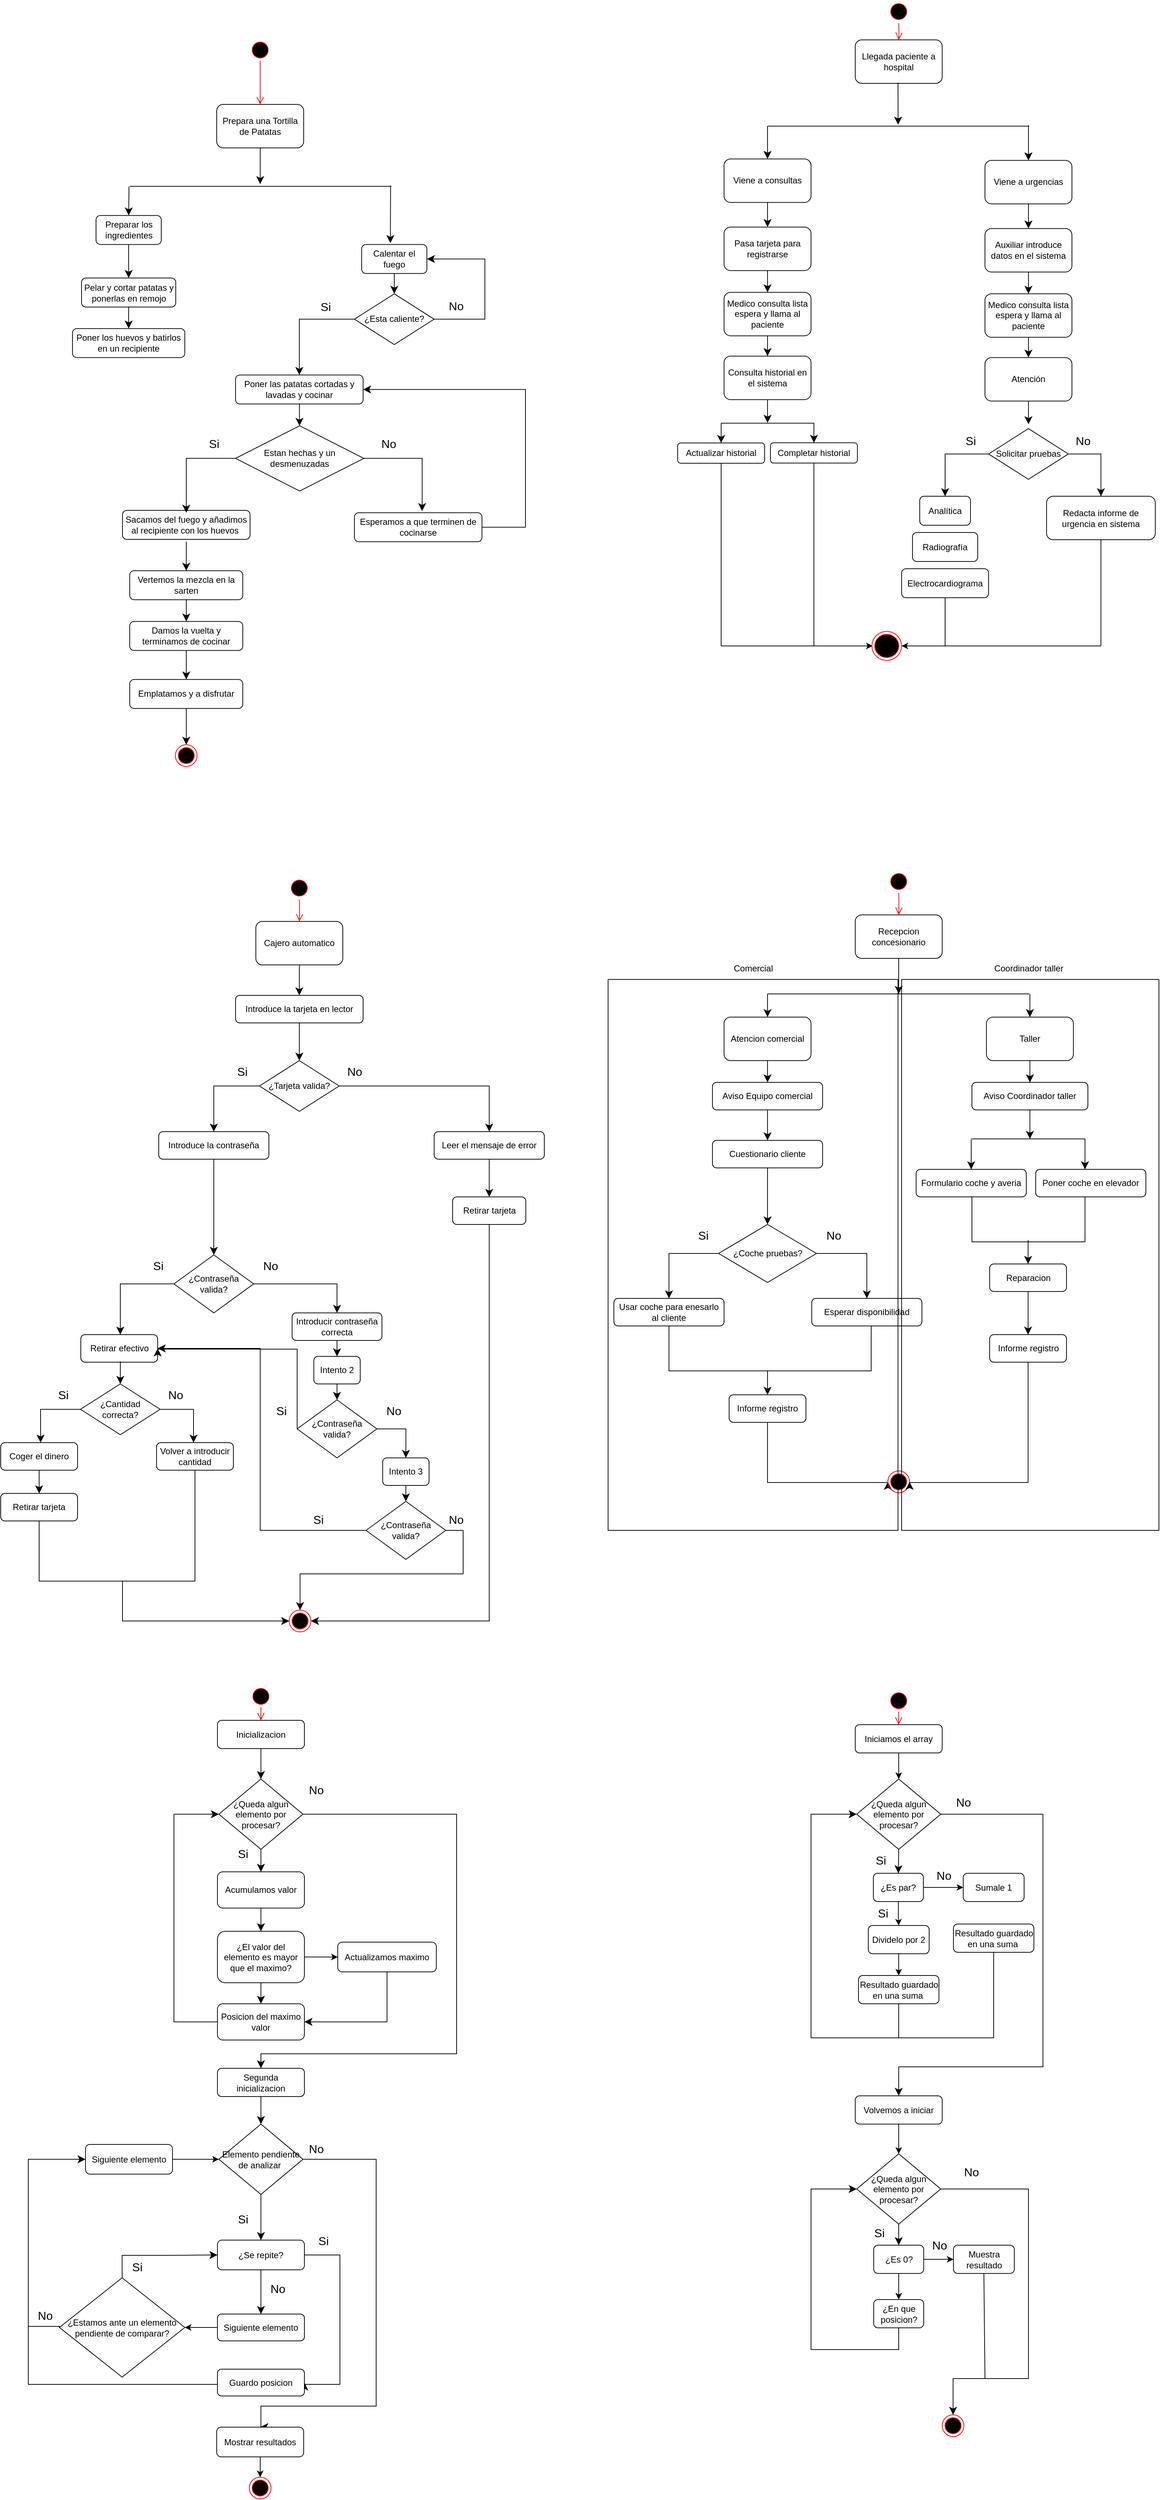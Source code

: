 <mxfile version="24.7.17">
  <diagram name="Página-1" id="w8lG-TLqIfgYihFVz7bA">
    <mxGraphModel dx="1232" dy="1180" grid="1" gridSize="10" guides="1" tooltips="1" connect="1" arrows="1" fold="1" page="1" pageScale="1" pageWidth="827" pageHeight="1169" math="0" shadow="0">
      <root>
        <mxCell id="0" />
        <mxCell id="1" parent="0" />
        <mxCell id="fE98VKk6YG7fGrtI6RAb-1" value="" style="ellipse;html=1;shape=startState;fillColor=#000000;strokeColor=#ff0000;" parent="1" vertex="1">
          <mxGeometry x="345" y="83" width="30" height="30" as="geometry" />
        </mxCell>
        <mxCell id="fE98VKk6YG7fGrtI6RAb-2" value="" style="edgeStyle=orthogonalEdgeStyle;html=1;verticalAlign=bottom;endArrow=open;endSize=8;strokeColor=#ff0000;rounded=0;fontSize=12;curved=1;entryX=0.5;entryY=0;entryDx=0;entryDy=0;" parent="1" source="fE98VKk6YG7fGrtI6RAb-1" target="fE98VKk6YG7fGrtI6RAb-3" edge="1">
          <mxGeometry relative="1" as="geometry">
            <mxPoint x="360" y="173" as="targetPoint" />
          </mxGeometry>
        </mxCell>
        <mxCell id="fE98VKk6YG7fGrtI6RAb-3" value="Prepara una Tortilla de Patatas" style="rounded=1;whiteSpace=wrap;html=1;" parent="1" vertex="1">
          <mxGeometry x="300" y="173" width="120" height="60" as="geometry" />
        </mxCell>
        <mxCell id="fE98VKk6YG7fGrtI6RAb-4" value="" style="endArrow=classic;html=1;rounded=0;fontSize=12;startSize=8;endSize=8;curved=1;exitX=0.5;exitY=1;exitDx=0;exitDy=0;" parent="1" source="fE98VKk6YG7fGrtI6RAb-3" edge="1">
          <mxGeometry width="50" height="50" relative="1" as="geometry">
            <mxPoint x="440" y="413" as="sourcePoint" />
            <mxPoint x="360" y="283" as="targetPoint" />
          </mxGeometry>
        </mxCell>
        <mxCell id="fE98VKk6YG7fGrtI6RAb-6" value="" style="line;strokeWidth=1;fillColor=none;align=left;verticalAlign=middle;spacingTop=-1;spacingLeft=3;spacingRight=3;rotatable=0;labelPosition=right;points=[];portConstraint=eastwest;strokeColor=inherit;" parent="1" vertex="1">
          <mxGeometry x="180" y="282" width="361" height="8" as="geometry" />
        </mxCell>
        <mxCell id="fE98VKk6YG7fGrtI6RAb-7" value="" style="endArrow=classic;html=1;rounded=0;fontSize=12;startSize=8;endSize=8;curved=1;entryX=0.5;entryY=0;entryDx=0;entryDy=0;" parent="1" target="fE98VKk6YG7fGrtI6RAb-9" edge="1">
          <mxGeometry width="50" height="50" relative="1" as="geometry">
            <mxPoint x="179" y="286.5" as="sourcePoint" />
            <mxPoint x="25.5" y="455.5" as="targetPoint" />
          </mxGeometry>
        </mxCell>
        <mxCell id="fE98VKk6YG7fGrtI6RAb-8" value="" style="endArrow=classic;html=1;rounded=0;fontSize=12;startSize=8;endSize=8;curved=1;entryX=0.44;entryY=-0.05;entryDx=0;entryDy=0;entryPerimeter=0;exitX=0.997;exitY=0.375;exitDx=0;exitDy=0;exitPerimeter=0;" parent="1" source="fE98VKk6YG7fGrtI6RAb-6" target="fE98VKk6YG7fGrtI6RAb-10" edge="1">
          <mxGeometry width="50" height="50" relative="1" as="geometry">
            <mxPoint x="580" y="290" as="sourcePoint" />
            <mxPoint x="316" y="416.29" as="targetPoint" />
          </mxGeometry>
        </mxCell>
        <mxCell id="fE98VKk6YG7fGrtI6RAb-9" value="Preparar los ingredientes" style="rounded=1;whiteSpace=wrap;html=1;" parent="1" vertex="1">
          <mxGeometry x="133.5" y="326.21" width="90" height="40" as="geometry" />
        </mxCell>
        <mxCell id="fE98VKk6YG7fGrtI6RAb-15" value="" style="edgeStyle=none;curved=1;rounded=0;orthogonalLoop=1;jettySize=auto;html=1;fontSize=12;startSize=8;endSize=8;entryX=0.5;entryY=0;entryDx=0;entryDy=0;" parent="1" source="fE98VKk6YG7fGrtI6RAb-10" target="fE98VKk6YG7fGrtI6RAb-11" edge="1">
          <mxGeometry relative="1" as="geometry" />
        </mxCell>
        <mxCell id="fE98VKk6YG7fGrtI6RAb-10" value="Calentar el fuego" style="rounded=1;whiteSpace=wrap;html=1;" parent="1" vertex="1">
          <mxGeometry x="500" y="366.29" width="90" height="40" as="geometry" />
        </mxCell>
        <mxCell id="fE98VKk6YG7fGrtI6RAb-11" value="¿Esta caliente?" style="rhombus;whiteSpace=wrap;html=1;" parent="1" vertex="1">
          <mxGeometry x="490" y="434.29" width="110" height="70" as="geometry" />
        </mxCell>
        <mxCell id="fE98VKk6YG7fGrtI6RAb-12" value="Pelar y cortar patatas y ponerlas en remojo" style="rounded=1;whiteSpace=wrap;html=1;" parent="1" vertex="1">
          <mxGeometry x="113.5" y="412.5" width="130" height="40" as="geometry" />
        </mxCell>
        <mxCell id="fE98VKk6YG7fGrtI6RAb-13" value="Poner los huevos y batirlos en un recipiente" style="rounded=1;whiteSpace=wrap;html=1;" parent="1" vertex="1">
          <mxGeometry x="101" y="482.21" width="155" height="40" as="geometry" />
        </mxCell>
        <mxCell id="fE98VKk6YG7fGrtI6RAb-17" value="" style="edgeStyle=segmentEdgeStyle;endArrow=classic;html=1;curved=0;rounded=0;endSize=8;startSize=8;fontSize=12;exitX=0;exitY=0.5;exitDx=0;exitDy=0;entryX=0.5;entryY=0;entryDx=0;entryDy=0;" parent="1" source="fE98VKk6YG7fGrtI6RAb-11" target="fE98VKk6YG7fGrtI6RAb-22" edge="1">
          <mxGeometry width="50" height="50" relative="1" as="geometry">
            <mxPoint x="476" y="476.29" as="sourcePoint" />
            <mxPoint x="416" y="536.29" as="targetPoint" />
          </mxGeometry>
        </mxCell>
        <mxCell id="fE98VKk6YG7fGrtI6RAb-18" value="" style="edgeStyle=segmentEdgeStyle;endArrow=classic;html=1;curved=0;rounded=0;endSize=8;startSize=8;fontSize=12;exitX=1;exitY=0.5;exitDx=0;exitDy=0;entryX=1;entryY=0.5;entryDx=0;entryDy=0;" parent="1" source="fE98VKk6YG7fGrtI6RAb-11" target="fE98VKk6YG7fGrtI6RAb-10" edge="1">
          <mxGeometry width="50" height="50" relative="1" as="geometry">
            <mxPoint x="500" y="479.29" as="sourcePoint" />
            <mxPoint x="676" y="536.29" as="targetPoint" />
            <Array as="points">
              <mxPoint x="670" y="469" />
              <mxPoint x="670" y="386" />
            </Array>
          </mxGeometry>
        </mxCell>
        <mxCell id="fE98VKk6YG7fGrtI6RAb-20" value="Si" style="text;html=1;align=center;verticalAlign=middle;resizable=0;points=[];autosize=1;strokeColor=none;fillColor=none;fontSize=16;" parent="1" vertex="1">
          <mxGeometry x="430" y="437.29" width="40" height="30" as="geometry" />
        </mxCell>
        <mxCell id="fE98VKk6YG7fGrtI6RAb-21" value="No" style="text;html=1;align=center;verticalAlign=middle;resizable=0;points=[];autosize=1;strokeColor=none;fillColor=none;fontSize=16;" parent="1" vertex="1">
          <mxGeometry x="610" y="436.29" width="40" height="30" as="geometry" />
        </mxCell>
        <mxCell id="fE98VKk6YG7fGrtI6RAb-24" value="" style="edgeStyle=none;curved=1;rounded=0;orthogonalLoop=1;jettySize=auto;html=1;fontSize=12;startSize=8;endSize=8;" parent="1" source="fE98VKk6YG7fGrtI6RAb-22" target="fE98VKk6YG7fGrtI6RAb-23" edge="1">
          <mxGeometry relative="1" as="geometry" />
        </mxCell>
        <mxCell id="fE98VKk6YG7fGrtI6RAb-22" value="Poner las patatas cortadas y lavadas y cocinar" style="rounded=1;whiteSpace=wrap;html=1;" parent="1" vertex="1">
          <mxGeometry x="326" y="546.29" width="176" height="40" as="geometry" />
        </mxCell>
        <mxCell id="fE98VKk6YG7fGrtI6RAb-23" value="Estan hechas y un desmenuzadas" style="rhombus;whiteSpace=wrap;html=1;" parent="1" vertex="1">
          <mxGeometry x="326" y="616.29" width="177" height="90" as="geometry" />
        </mxCell>
        <mxCell id="fE98VKk6YG7fGrtI6RAb-25" value="Sacamos del fuego y añadimos al recipiente con los huevos&amp;nbsp;" style="rounded=1;whiteSpace=wrap;html=1;" parent="1" vertex="1">
          <mxGeometry x="170" y="733" width="176" height="40" as="geometry" />
        </mxCell>
        <mxCell id="fE98VKk6YG7fGrtI6RAb-27" value="" style="edgeStyle=segmentEdgeStyle;endArrow=classic;html=1;curved=0;rounded=0;endSize=8;startSize=8;fontSize=12;exitX=0;exitY=0.5;exitDx=0;exitDy=0;entryX=0.5;entryY=0;entryDx=0;entryDy=0;" parent="1" source="fE98VKk6YG7fGrtI6RAb-23" edge="1">
          <mxGeometry width="50" height="50" relative="1" as="geometry">
            <mxPoint x="327" y="669.29" as="sourcePoint" />
            <mxPoint x="258" y="736.29" as="targetPoint" />
          </mxGeometry>
        </mxCell>
        <mxCell id="fE98VKk6YG7fGrtI6RAb-28" value="Si" style="text;html=1;align=center;verticalAlign=middle;resizable=0;points=[];autosize=1;strokeColor=none;fillColor=none;fontSize=16;" parent="1" vertex="1">
          <mxGeometry x="276" y="626.29" width="40" height="30" as="geometry" />
        </mxCell>
        <mxCell id="fE98VKk6YG7fGrtI6RAb-29" value="" style="edgeStyle=segmentEdgeStyle;endArrow=classic;html=1;curved=0;rounded=0;endSize=8;startSize=8;fontSize=12;exitX=1;exitY=0.5;exitDx=0;exitDy=0;entryX=0.531;entryY=-0.057;entryDx=0;entryDy=0;entryPerimeter=0;" parent="1" source="fE98VKk6YG7fGrtI6RAb-23" target="fE98VKk6YG7fGrtI6RAb-31" edge="1">
          <mxGeometry width="50" height="50" relative="1" as="geometry">
            <mxPoint x="507" y="659.29" as="sourcePoint" />
            <mxPoint x="583" y="726.29" as="targetPoint" />
          </mxGeometry>
        </mxCell>
        <mxCell id="fE98VKk6YG7fGrtI6RAb-30" value="No" style="text;html=1;align=center;verticalAlign=middle;resizable=0;points=[];autosize=1;strokeColor=none;fillColor=none;fontSize=16;" parent="1" vertex="1">
          <mxGeometry x="517" y="626.29" width="40" height="30" as="geometry" />
        </mxCell>
        <mxCell id="fE98VKk6YG7fGrtI6RAb-31" value="Esperamos a que terminen de cocinarse" style="rounded=1;whiteSpace=wrap;html=1;" parent="1" vertex="1">
          <mxGeometry x="490" y="736.29" width="176" height="40" as="geometry" />
        </mxCell>
        <mxCell id="fE98VKk6YG7fGrtI6RAb-32" value="" style="edgeStyle=segmentEdgeStyle;endArrow=classic;html=1;curved=0;rounded=0;endSize=8;startSize=8;fontSize=12;exitX=1;exitY=0.5;exitDx=0;exitDy=0;entryX=1;entryY=0.5;entryDx=0;entryDy=0;" parent="1" source="fE98VKk6YG7fGrtI6RAb-31" target="fE98VKk6YG7fGrtI6RAb-22" edge="1">
          <mxGeometry width="50" height="50" relative="1" as="geometry">
            <mxPoint x="513" y="671.29" as="sourcePoint" />
            <mxPoint x="593" y="744.29" as="targetPoint" />
            <Array as="points">
              <mxPoint x="726" y="756.29" />
              <mxPoint x="726" y="566.29" />
            </Array>
          </mxGeometry>
        </mxCell>
        <mxCell id="fE98VKk6YG7fGrtI6RAb-33" value="Vertemos la mezcla en la sarten" style="rounded=1;whiteSpace=wrap;html=1;" parent="1" vertex="1">
          <mxGeometry x="180" y="816.29" width="156" height="40" as="geometry" />
        </mxCell>
        <mxCell id="fE98VKk6YG7fGrtI6RAb-34" value="" style="edgeStyle=none;curved=1;rounded=0;orthogonalLoop=1;jettySize=auto;html=1;fontSize=12;startSize=8;endSize=8;exitX=0.5;exitY=1;exitDx=0;exitDy=0;entryX=0.5;entryY=0;entryDx=0;entryDy=0;" parent="1" target="fE98VKk6YG7fGrtI6RAb-33" edge="1">
          <mxGeometry relative="1" as="geometry">
            <mxPoint x="258" y="776.29" as="sourcePoint" />
            <mxPoint x="424" y="626.29" as="targetPoint" />
          </mxGeometry>
        </mxCell>
        <mxCell id="fE98VKk6YG7fGrtI6RAb-35" value="Damos la vuelta y terminamos de cocinar" style="rounded=1;whiteSpace=wrap;html=1;" parent="1" vertex="1">
          <mxGeometry x="180" y="886.29" width="156" height="40" as="geometry" />
        </mxCell>
        <mxCell id="fE98VKk6YG7fGrtI6RAb-36" value="" style="edgeStyle=none;curved=1;rounded=0;orthogonalLoop=1;jettySize=auto;html=1;fontSize=12;startSize=8;endSize=8;exitX=0.5;exitY=1;exitDx=0;exitDy=0;entryX=0.5;entryY=0;entryDx=0;entryDy=0;" parent="1" source="fE98VKk6YG7fGrtI6RAb-33" target="fE98VKk6YG7fGrtI6RAb-35" edge="1">
          <mxGeometry relative="1" as="geometry">
            <mxPoint x="258" y="886.29" as="sourcePoint" />
            <mxPoint x="424" y="736.29" as="targetPoint" />
          </mxGeometry>
        </mxCell>
        <mxCell id="fE98VKk6YG7fGrtI6RAb-37" value="Emplatamos y a disfrutar" style="rounded=1;whiteSpace=wrap;html=1;" parent="1" vertex="1">
          <mxGeometry x="180" y="966.29" width="156" height="40" as="geometry" />
        </mxCell>
        <mxCell id="fE98VKk6YG7fGrtI6RAb-38" value="" style="edgeStyle=none;curved=1;rounded=0;orthogonalLoop=1;jettySize=auto;html=1;fontSize=12;startSize=8;endSize=8;exitX=0.5;exitY=1;exitDx=0;exitDy=0;entryX=0.5;entryY=0;entryDx=0;entryDy=0;" parent="1" source="fE98VKk6YG7fGrtI6RAb-35" target="fE98VKk6YG7fGrtI6RAb-37" edge="1">
          <mxGeometry relative="1" as="geometry">
            <mxPoint x="258" y="967.29" as="sourcePoint" />
            <mxPoint x="424" y="817.29" as="targetPoint" />
          </mxGeometry>
        </mxCell>
        <mxCell id="fE98VKk6YG7fGrtI6RAb-39" value="" style="ellipse;html=1;shape=endState;fillColor=#000000;strokeColor=#ff0000;" parent="1" vertex="1">
          <mxGeometry x="243" y="1056.29" width="30" height="30" as="geometry" />
        </mxCell>
        <mxCell id="fE98VKk6YG7fGrtI6RAb-40" value="" style="edgeStyle=none;curved=1;rounded=0;orthogonalLoop=1;jettySize=auto;html=1;fontSize=12;startSize=8;endSize=8;exitX=0.5;exitY=1;exitDx=0;exitDy=0;" parent="1" source="fE98VKk6YG7fGrtI6RAb-37" target="fE98VKk6YG7fGrtI6RAb-39" edge="1">
          <mxGeometry relative="1" as="geometry">
            <mxPoint x="268" y="936.29" as="sourcePoint" />
            <mxPoint x="268" y="976.29" as="targetPoint" />
          </mxGeometry>
        </mxCell>
        <mxCell id="fE98VKk6YG7fGrtI6RAb-45" value="" style="ellipse;html=1;shape=startState;fillColor=#000000;strokeColor=#ff0000;" parent="1" vertex="1">
          <mxGeometry x="1226" y="30" width="30" height="30" as="geometry" />
        </mxCell>
        <mxCell id="fE98VKk6YG7fGrtI6RAb-46" value="" style="edgeStyle=orthogonalEdgeStyle;html=1;verticalAlign=bottom;endArrow=open;endSize=8;strokeColor=#ff0000;rounded=0;fontSize=12;curved=1;entryX=0.5;entryY=0;entryDx=0;entryDy=0;" parent="1" target="fE98VKk6YG7fGrtI6RAb-47" edge="1">
          <mxGeometry relative="1" as="geometry">
            <mxPoint x="1241" y="121" as="targetPoint" />
            <mxPoint x="1241" y="61" as="sourcePoint" />
          </mxGeometry>
        </mxCell>
        <mxCell id="fE98VKk6YG7fGrtI6RAb-47" value="Llegada paciente a hospital" style="rounded=1;whiteSpace=wrap;html=1;" parent="1" vertex="1">
          <mxGeometry x="1181" y="84" width="120" height="60" as="geometry" />
        </mxCell>
        <mxCell id="fE98VKk6YG7fGrtI6RAb-48" value="" style="endArrow=classic;html=1;rounded=0;fontSize=12;startSize=8;endSize=8;curved=1;exitX=0.5;exitY=1;exitDx=0;exitDy=0;entryX=0.5;entryY=0;entryDx=0;entryDy=0;" parent="1" source="fE98VKk6YG7fGrtI6RAb-60" target="fE98VKk6YG7fGrtI6RAb-49" edge="1">
          <mxGeometry width="50" height="50" relative="1" as="geometry">
            <mxPoint x="1060" y="315.21" as="sourcePoint" />
            <mxPoint x="1060" y="365.21" as="targetPoint" />
          </mxGeometry>
        </mxCell>
        <mxCell id="fE98VKk6YG7fGrtI6RAb-49" value="Pasa tarjeta para registrarse" style="rounded=1;whiteSpace=wrap;html=1;" parent="1" vertex="1">
          <mxGeometry x="1000" y="342.21" width="120" height="60" as="geometry" />
        </mxCell>
        <mxCell id="fE98VKk6YG7fGrtI6RAb-50" value="" style="endArrow=classic;html=1;rounded=0;fontSize=12;startSize=8;endSize=8;curved=1;exitX=0.5;exitY=1;exitDx=0;exitDy=0;entryX=0.5;entryY=0;entryDx=0;entryDy=0;" parent="1" source="fE98VKk6YG7fGrtI6RAb-49" target="fE98VKk6YG7fGrtI6RAb-51" edge="1">
          <mxGeometry width="50" height="50" relative="1" as="geometry">
            <mxPoint x="1060" y="425.21" as="sourcePoint" />
            <mxPoint x="1060" y="475.21" as="targetPoint" />
          </mxGeometry>
        </mxCell>
        <mxCell id="fE98VKk6YG7fGrtI6RAb-51" value="Medico consulta lista espera y llama al paciente" style="rounded=1;whiteSpace=wrap;html=1;" parent="1" vertex="1">
          <mxGeometry x="1000" y="432.21" width="120" height="60" as="geometry" />
        </mxCell>
        <mxCell id="fE98VKk6YG7fGrtI6RAb-52" value="" style="endArrow=classic;html=1;rounded=0;fontSize=12;startSize=8;endSize=8;curved=1;entryX=0.5;entryY=0;entryDx=0;entryDy=0;" parent="1" source="fE98VKk6YG7fGrtI6RAb-51" target="fE98VKk6YG7fGrtI6RAb-53" edge="1">
          <mxGeometry width="50" height="50" relative="1" as="geometry">
            <mxPoint x="1060" y="525.21" as="sourcePoint" />
            <mxPoint x="1060" y="575.21" as="targetPoint" />
          </mxGeometry>
        </mxCell>
        <mxCell id="fE98VKk6YG7fGrtI6RAb-53" value="Consulta historial en el sistema" style="rounded=1;whiteSpace=wrap;html=1;" parent="1" vertex="1">
          <mxGeometry x="1000" y="520.21" width="120" height="60" as="geometry" />
        </mxCell>
        <mxCell id="fE98VKk6YG7fGrtI6RAb-54" value="" style="line;strokeWidth=1;fillColor=none;align=left;verticalAlign=middle;spacingTop=-1;spacingLeft=3;spacingRight=3;rotatable=0;labelPosition=right;points=[];portConstraint=eastwest;strokeColor=inherit;" parent="1" vertex="1">
          <mxGeometry x="995.5" y="608.71" width="129" height="8" as="geometry" />
        </mxCell>
        <mxCell id="fE98VKk6YG7fGrtI6RAb-55" value="" style="endArrow=classic;html=1;rounded=0;fontSize=12;startSize=8;endSize=8;curved=1;entryX=0.5;entryY=0;entryDx=0;entryDy=0;" parent="1" target="fE98VKk6YG7fGrtI6RAb-58" edge="1">
          <mxGeometry width="50" height="50" relative="1" as="geometry">
            <mxPoint x="1124" y="613.21" as="sourcePoint" />
            <mxPoint x="1098" y="637.71" as="targetPoint" />
          </mxGeometry>
        </mxCell>
        <mxCell id="fE98VKk6YG7fGrtI6RAb-56" value="" style="endArrow=classic;html=1;rounded=0;fontSize=12;startSize=8;endSize=8;curved=1;entryX=0.5;entryY=0;entryDx=0;entryDy=0;" parent="1" target="fE98VKk6YG7fGrtI6RAb-57" edge="1">
          <mxGeometry width="50" height="50" relative="1" as="geometry">
            <mxPoint x="996" y="613.21" as="sourcePoint" />
            <mxPoint x="1000" y="638" as="targetPoint" />
          </mxGeometry>
        </mxCell>
        <mxCell id="fE98VKk6YG7fGrtI6RAb-57" value="Actualizar historial" style="rounded=1;whiteSpace=wrap;html=1;" parent="1" vertex="1">
          <mxGeometry x="936" y="640" width="120" height="28" as="geometry" />
        </mxCell>
        <mxCell id="fE98VKk6YG7fGrtI6RAb-58" value="Completar historial" style="rounded=1;whiteSpace=wrap;html=1;" parent="1" vertex="1">
          <mxGeometry x="1064" y="639.71" width="120" height="28" as="geometry" />
        </mxCell>
        <mxCell id="fE98VKk6YG7fGrtI6RAb-59" value="" style="endArrow=classic;html=1;rounded=0;fontSize=12;startSize=8;endSize=8;curved=1;exitX=0.5;exitY=1;exitDx=0;exitDy=0;" parent="1" source="fE98VKk6YG7fGrtI6RAb-53" edge="1">
          <mxGeometry width="50" height="50" relative="1" as="geometry">
            <mxPoint x="1070" y="502.21" as="sourcePoint" />
            <mxPoint x="1060" y="612.21" as="targetPoint" />
          </mxGeometry>
        </mxCell>
        <mxCell id="fE98VKk6YG7fGrtI6RAb-60" value="Viene a consultas" style="rounded=1;whiteSpace=wrap;html=1;" parent="1" vertex="1">
          <mxGeometry x="1000" y="248.21" width="120" height="60" as="geometry" />
        </mxCell>
        <mxCell id="fE98VKk6YG7fGrtI6RAb-61" value="" style="endArrow=classic;html=1;rounded=0;fontSize=12;startSize=8;endSize=8;curved=1;exitX=0.5;exitY=1;exitDx=0;exitDy=0;entryX=0.5;entryY=0;entryDx=0;entryDy=0;" parent="1" source="fE98VKk6YG7fGrtI6RAb-73" target="fE98VKk6YG7fGrtI6RAb-62" edge="1">
          <mxGeometry width="50" height="50" relative="1" as="geometry">
            <mxPoint x="1420" y="317.21" as="sourcePoint" />
            <mxPoint x="1420" y="367.21" as="targetPoint" />
          </mxGeometry>
        </mxCell>
        <mxCell id="fE98VKk6YG7fGrtI6RAb-62" value="Auxiliar introduce datos en el sistema" style="rounded=1;whiteSpace=wrap;html=1;" parent="1" vertex="1">
          <mxGeometry x="1360" y="344.21" width="120" height="60" as="geometry" />
        </mxCell>
        <mxCell id="fE98VKk6YG7fGrtI6RAb-63" value="" style="endArrow=classic;html=1;rounded=0;fontSize=12;startSize=8;endSize=8;curved=1;exitX=0.5;exitY=1;exitDx=0;exitDy=0;entryX=0.5;entryY=0;entryDx=0;entryDy=0;" parent="1" source="fE98VKk6YG7fGrtI6RAb-62" target="fE98VKk6YG7fGrtI6RAb-64" edge="1">
          <mxGeometry width="50" height="50" relative="1" as="geometry">
            <mxPoint x="1420" y="427.21" as="sourcePoint" />
            <mxPoint x="1420" y="477.21" as="targetPoint" />
          </mxGeometry>
        </mxCell>
        <mxCell id="fE98VKk6YG7fGrtI6RAb-64" value="Medico consulta lista espera y llama al paciente" style="rounded=1;whiteSpace=wrap;html=1;" parent="1" vertex="1">
          <mxGeometry x="1360" y="434.21" width="120" height="60" as="geometry" />
        </mxCell>
        <mxCell id="fE98VKk6YG7fGrtI6RAb-65" value="" style="endArrow=classic;html=1;rounded=0;fontSize=12;startSize=8;endSize=8;curved=1;entryX=0.5;entryY=0;entryDx=0;entryDy=0;" parent="1" source="fE98VKk6YG7fGrtI6RAb-64" target="fE98VKk6YG7fGrtI6RAb-66" edge="1">
          <mxGeometry width="50" height="50" relative="1" as="geometry">
            <mxPoint x="1420" y="527.21" as="sourcePoint" />
            <mxPoint x="1420" y="577.21" as="targetPoint" />
          </mxGeometry>
        </mxCell>
        <mxCell id="fE98VKk6YG7fGrtI6RAb-66" value="Atención" style="rounded=1;whiteSpace=wrap;html=1;" parent="1" vertex="1">
          <mxGeometry x="1360" y="522.21" width="120" height="60" as="geometry" />
        </mxCell>
        <mxCell id="fE98VKk6YG7fGrtI6RAb-72" value="" style="endArrow=classic;html=1;rounded=0;fontSize=12;startSize=8;endSize=8;curved=1;exitX=0.5;exitY=1;exitDx=0;exitDy=0;" parent="1" source="fE98VKk6YG7fGrtI6RAb-66" edge="1">
          <mxGeometry width="50" height="50" relative="1" as="geometry">
            <mxPoint x="1430" y="504.21" as="sourcePoint" />
            <mxPoint x="1420" y="614.21" as="targetPoint" />
          </mxGeometry>
        </mxCell>
        <mxCell id="fE98VKk6YG7fGrtI6RAb-73" value="Viene a urgencias" style="rounded=1;whiteSpace=wrap;html=1;" parent="1" vertex="1">
          <mxGeometry x="1360" y="250.21" width="120" height="60" as="geometry" />
        </mxCell>
        <mxCell id="fE98VKk6YG7fGrtI6RAb-74" value="Solicitar pruebas" style="rhombus;whiteSpace=wrap;html=1;" parent="1" vertex="1">
          <mxGeometry x="1365" y="620.21" width="110" height="70" as="geometry" />
        </mxCell>
        <mxCell id="fE98VKk6YG7fGrtI6RAb-75" value="" style="edgeStyle=segmentEdgeStyle;endArrow=classic;html=1;curved=0;rounded=0;endSize=8;startSize=8;fontSize=12;exitX=0;exitY=0.5;exitDx=0;exitDy=0;entryX=0.5;entryY=0;entryDx=0;entryDy=0;" parent="1" source="fE98VKk6YG7fGrtI6RAb-74" target="fE98VKk6YG7fGrtI6RAb-79" edge="1">
          <mxGeometry width="50" height="50" relative="1" as="geometry">
            <mxPoint x="1351" y="662.21" as="sourcePoint" />
            <mxPoint x="1289" y="732.21" as="targetPoint" />
          </mxGeometry>
        </mxCell>
        <mxCell id="fE98VKk6YG7fGrtI6RAb-76" value="" style="edgeStyle=segmentEdgeStyle;endArrow=classic;html=1;curved=0;rounded=0;endSize=8;startSize=8;fontSize=12;exitX=1;exitY=0.5;exitDx=0;exitDy=0;entryX=0.5;entryY=0;entryDx=0;entryDy=0;" parent="1" source="fE98VKk6YG7fGrtI6RAb-74" target="fE98VKk6YG7fGrtI6RAb-83" edge="1">
          <mxGeometry width="50" height="50" relative="1" as="geometry">
            <mxPoint x="1375" y="665.21" as="sourcePoint" />
            <mxPoint x="1551" y="722.21" as="targetPoint" />
          </mxGeometry>
        </mxCell>
        <mxCell id="fE98VKk6YG7fGrtI6RAb-77" value="Si" style="text;html=1;align=center;verticalAlign=middle;resizable=0;points=[];autosize=1;strokeColor=none;fillColor=none;fontSize=16;" parent="1" vertex="1">
          <mxGeometry x="1320" y="622.21" width="40" height="30" as="geometry" />
        </mxCell>
        <mxCell id="fE98VKk6YG7fGrtI6RAb-78" value="No" style="text;html=1;align=center;verticalAlign=middle;resizable=0;points=[];autosize=1;strokeColor=none;fillColor=none;fontSize=16;" parent="1" vertex="1">
          <mxGeometry x="1475" y="622.21" width="40" height="30" as="geometry" />
        </mxCell>
        <mxCell id="fE98VKk6YG7fGrtI6RAb-79" value="Analítica" style="rounded=1;whiteSpace=wrap;html=1;" parent="1" vertex="1">
          <mxGeometry x="1270" y="713.5" width="70" height="40" as="geometry" />
        </mxCell>
        <mxCell id="fE98VKk6YG7fGrtI6RAb-81" value="Radiografía" style="rounded=1;whiteSpace=wrap;html=1;" parent="1" vertex="1">
          <mxGeometry x="1260" y="763.5" width="90" height="40" as="geometry" />
        </mxCell>
        <mxCell id="fE98VKk6YG7fGrtI6RAb-82" value="Electrocardiograma" style="rounded=1;whiteSpace=wrap;html=1;" parent="1" vertex="1">
          <mxGeometry x="1245" y="813.5" width="120" height="40" as="geometry" />
        </mxCell>
        <mxCell id="fE98VKk6YG7fGrtI6RAb-83" value="Redacta informe de urgencia en sistema" style="rounded=1;whiteSpace=wrap;html=1;" parent="1" vertex="1">
          <mxGeometry x="1445" y="713.5" width="150" height="60" as="geometry" />
        </mxCell>
        <mxCell id="WgT97Q6PvhYeRFhY-W2l-2" value="" style="endArrow=classic;html=1;rounded=0;fontSize=12;startSize=8;endSize=8;curved=1;exitX=0.5;exitY=1;exitDx=0;exitDy=0;entryX=0.5;entryY=0;entryDx=0;entryDy=0;" parent="1" source="fE98VKk6YG7fGrtI6RAb-9" target="fE98VKk6YG7fGrtI6RAb-12" edge="1">
          <mxGeometry width="50" height="50" relative="1" as="geometry">
            <mxPoint x="288.5" y="216.21" as="sourcePoint" />
            <mxPoint x="288.5" y="266.21" as="targetPoint" />
          </mxGeometry>
        </mxCell>
        <mxCell id="WgT97Q6PvhYeRFhY-W2l-3" value="" style="endArrow=classic;html=1;rounded=0;fontSize=12;startSize=8;endSize=8;curved=1;exitX=0.5;exitY=1;exitDx=0;exitDy=0;entryX=0.5;entryY=0;entryDx=0;entryDy=0;" parent="1" source="fE98VKk6YG7fGrtI6RAb-12" target="fE98VKk6YG7fGrtI6RAb-13" edge="1">
          <mxGeometry width="50" height="50" relative="1" as="geometry">
            <mxPoint x="298.5" y="226.21" as="sourcePoint" />
            <mxPoint x="298.5" y="276.21" as="targetPoint" />
          </mxGeometry>
        </mxCell>
        <mxCell id="WgT97Q6PvhYeRFhY-W2l-4" value="" style="line;strokeWidth=1;fillColor=none;align=left;verticalAlign=middle;spacingTop=-1;spacingLeft=3;spacingRight=3;rotatable=0;labelPosition=right;points=[];portConstraint=eastwest;strokeColor=inherit;" parent="1" vertex="1">
          <mxGeometry x="1060" y="199" width="361" height="8" as="geometry" />
        </mxCell>
        <mxCell id="WgT97Q6PvhYeRFhY-W2l-5" value="" style="endArrow=classic;html=1;rounded=0;fontSize=12;startSize=8;endSize=8;curved=1;exitX=0.5;exitY=1;exitDx=0;exitDy=0;entryX=0.499;entryY=0.25;entryDx=0;entryDy=0;entryPerimeter=0;" parent="1" target="WgT97Q6PvhYeRFhY-W2l-4" edge="1">
          <mxGeometry width="50" height="50" relative="1" as="geometry">
            <mxPoint x="1240" y="143" as="sourcePoint" />
            <mxPoint x="1340" y="170" as="targetPoint" />
          </mxGeometry>
        </mxCell>
        <mxCell id="WgT97Q6PvhYeRFhY-W2l-6" value="" style="endArrow=classic;html=1;rounded=0;fontSize=12;startSize=8;endSize=8;curved=1;entryX=0.5;entryY=0;entryDx=0;entryDy=0;" parent="1" target="fE98VKk6YG7fGrtI6RAb-60" edge="1">
          <mxGeometry width="50" height="50" relative="1" as="geometry">
            <mxPoint x="1060" y="203" as="sourcePoint" />
            <mxPoint x="1005" y="233" as="targetPoint" />
          </mxGeometry>
        </mxCell>
        <mxCell id="WgT97Q6PvhYeRFhY-W2l-7" value="" style="endArrow=classic;html=1;rounded=0;fontSize=12;startSize=8;endSize=8;curved=1;entryX=0.5;entryY=0;entryDx=0;entryDy=0;" parent="1" target="fE98VKk6YG7fGrtI6RAb-73" edge="1">
          <mxGeometry width="50" height="50" relative="1" as="geometry">
            <mxPoint x="1420" y="202" as="sourcePoint" />
            <mxPoint x="1425" y="250.21" as="targetPoint" />
          </mxGeometry>
        </mxCell>
        <mxCell id="WgT97Q6PvhYeRFhY-W2l-8" value="" style="ellipse;html=1;shape=startState;fillColor=#000000;strokeColor=#ff0000;" parent="1" vertex="1">
          <mxGeometry x="399" y="1239" width="30" height="30" as="geometry" />
        </mxCell>
        <mxCell id="WgT97Q6PvhYeRFhY-W2l-9" value="" style="edgeStyle=orthogonalEdgeStyle;html=1;verticalAlign=bottom;endArrow=open;endSize=8;strokeColor=#ff0000;rounded=0;fontSize=12;curved=1;entryX=0.5;entryY=0;entryDx=0;entryDy=0;" parent="1" target="WgT97Q6PvhYeRFhY-W2l-10" edge="1">
          <mxGeometry relative="1" as="geometry">
            <mxPoint x="414" y="1293" as="targetPoint" />
            <mxPoint x="414" y="1270" as="sourcePoint" />
          </mxGeometry>
        </mxCell>
        <mxCell id="WgT97Q6PvhYeRFhY-W2l-10" value="Cajero automatico" style="rounded=1;whiteSpace=wrap;html=1;" parent="1" vertex="1">
          <mxGeometry x="354" y="1300" width="120" height="60" as="geometry" />
        </mxCell>
        <mxCell id="WgT97Q6PvhYeRFhY-W2l-11" value="" style="endArrow=classic;html=1;rounded=0;fontSize=12;startSize=8;endSize=8;curved=1;exitX=0.5;exitY=1;exitDx=0;exitDy=0;entryX=0.5;entryY=0;entryDx=0;entryDy=0;" parent="1" source="WgT97Q6PvhYeRFhY-W2l-10" target="WgT97Q6PvhYeRFhY-W2l-12" edge="1">
          <mxGeometry width="50" height="50" relative="1" as="geometry">
            <mxPoint x="413" y="1560" as="sourcePoint" />
            <mxPoint x="414" y="1440" as="targetPoint" />
          </mxGeometry>
        </mxCell>
        <mxCell id="WgT97Q6PvhYeRFhY-W2l-12" value="Introduce la tarjeta en lector" style="rounded=1;whiteSpace=wrap;html=1;" parent="1" vertex="1">
          <mxGeometry x="326" y="1402" width="176" height="38" as="geometry" />
        </mxCell>
        <mxCell id="WgT97Q6PvhYeRFhY-W2l-13" value="¿Tarjeta valida?" style="rhombus;whiteSpace=wrap;html=1;" parent="1" vertex="1">
          <mxGeometry x="359" y="1492" width="110" height="70" as="geometry" />
        </mxCell>
        <mxCell id="WgT97Q6PvhYeRFhY-W2l-14" value="" style="edgeStyle=segmentEdgeStyle;endArrow=classic;html=1;curved=0;rounded=0;endSize=8;startSize=8;fontSize=12;exitX=0;exitY=0.5;exitDx=0;exitDy=0;entryX=0.5;entryY=0;entryDx=0;entryDy=0;" parent="1" source="WgT97Q6PvhYeRFhY-W2l-13" target="WgT97Q6PvhYeRFhY-W2l-22" edge="1">
          <mxGeometry width="50" height="50" relative="1" as="geometry">
            <mxPoint x="346" y="1532" as="sourcePoint" />
            <mxPoint x="300" y="1583.79" as="targetPoint" />
          </mxGeometry>
        </mxCell>
        <mxCell id="WgT97Q6PvhYeRFhY-W2l-15" value="" style="edgeStyle=segmentEdgeStyle;endArrow=classic;html=1;curved=0;rounded=0;endSize=8;startSize=8;fontSize=12;exitX=1;exitY=0.5;exitDx=0;exitDy=0;entryX=0.5;entryY=0;entryDx=0;entryDy=0;" parent="1" source="WgT97Q6PvhYeRFhY-W2l-13" target="WgT97Q6PvhYeRFhY-W2l-19" edge="1">
          <mxGeometry width="50" height="50" relative="1" as="geometry">
            <mxPoint x="370" y="1535" as="sourcePoint" />
            <mxPoint x="515" y="1583.79" as="targetPoint" />
          </mxGeometry>
        </mxCell>
        <mxCell id="WgT97Q6PvhYeRFhY-W2l-16" value="Si" style="text;html=1;align=center;verticalAlign=middle;resizable=0;points=[];autosize=1;strokeColor=none;fillColor=none;fontSize=16;" parent="1" vertex="1">
          <mxGeometry x="315" y="1492" width="40" height="30" as="geometry" />
        </mxCell>
        <mxCell id="WgT97Q6PvhYeRFhY-W2l-17" value="No" style="text;html=1;align=center;verticalAlign=middle;resizable=0;points=[];autosize=1;strokeColor=none;fillColor=none;fontSize=16;" parent="1" vertex="1">
          <mxGeometry x="470" y="1492" width="40" height="30" as="geometry" />
        </mxCell>
        <mxCell id="WgT97Q6PvhYeRFhY-W2l-18" value="" style="endArrow=classic;html=1;rounded=0;fontSize=12;startSize=8;endSize=8;curved=1;entryX=0.5;entryY=0;entryDx=0;entryDy=0;exitX=0.5;exitY=1;exitDx=0;exitDy=0;" parent="1" source="WgT97Q6PvhYeRFhY-W2l-12" target="WgT97Q6PvhYeRFhY-W2l-13" edge="1">
          <mxGeometry width="50" height="50" relative="1" as="geometry">
            <mxPoint x="650" y="1370" as="sourcePoint" />
            <mxPoint x="424" y="1412" as="targetPoint" />
          </mxGeometry>
        </mxCell>
        <mxCell id="WgT97Q6PvhYeRFhY-W2l-19" value="Leer el mensaje de error" style="rounded=1;whiteSpace=wrap;html=1;" parent="1" vertex="1">
          <mxGeometry x="600" y="1590" width="152" height="38" as="geometry" />
        </mxCell>
        <mxCell id="WgT97Q6PvhYeRFhY-W2l-20" value="Retirar tarjeta" style="rounded=1;whiteSpace=wrap;html=1;" parent="1" vertex="1">
          <mxGeometry x="625.5" y="1680" width="101" height="38" as="geometry" />
        </mxCell>
        <mxCell id="WgT97Q6PvhYeRFhY-W2l-21" value="" style="ellipse;html=1;shape=endState;fillColor=#000000;strokeColor=#ff0000;" parent="1" vertex="1">
          <mxGeometry x="400" y="2250" width="30" height="30" as="geometry" />
        </mxCell>
        <mxCell id="WgT97Q6PvhYeRFhY-W2l-22" value="Introduce la contraseña" style="rounded=1;whiteSpace=wrap;html=1;" parent="1" vertex="1">
          <mxGeometry x="220" y="1590" width="152" height="38" as="geometry" />
        </mxCell>
        <mxCell id="WgT97Q6PvhYeRFhY-W2l-23" value="¿Contraseña valida?" style="rhombus;whiteSpace=wrap;html=1;" parent="1" vertex="1">
          <mxGeometry x="241" y="1760" width="110" height="80" as="geometry" />
        </mxCell>
        <mxCell id="WgT97Q6PvhYeRFhY-W2l-24" value="" style="edgeStyle=segmentEdgeStyle;endArrow=classic;html=1;curved=0;rounded=0;endSize=8;startSize=8;fontSize=12;entryX=0.514;entryY=0;entryDx=0;entryDy=0;entryPerimeter=0;exitX=0;exitY=0.5;exitDx=0;exitDy=0;" parent="1" source="WgT97Q6PvhYeRFhY-W2l-23" target="WgT97Q6PvhYeRFhY-W2l-29" edge="1">
          <mxGeometry width="50" height="50" relative="1" as="geometry">
            <mxPoint x="210" y="1840" as="sourcePoint" />
            <mxPoint x="167" y="1858" as="targetPoint" />
          </mxGeometry>
        </mxCell>
        <mxCell id="WgT97Q6PvhYeRFhY-W2l-25" value="" style="edgeStyle=segmentEdgeStyle;endArrow=classic;html=1;curved=0;rounded=0;endSize=8;startSize=8;fontSize=12;exitX=1;exitY=0.5;exitDx=0;exitDy=0;entryX=0.5;entryY=0;entryDx=0;entryDy=0;" parent="1" source="WgT97Q6PvhYeRFhY-W2l-23" target="WgT97Q6PvhYeRFhY-W2l-41" edge="1">
          <mxGeometry width="50" height="50" relative="1" as="geometry">
            <mxPoint x="338" y="1800" as="sourcePoint" />
            <mxPoint x="386" y="1851.79" as="targetPoint" />
          </mxGeometry>
        </mxCell>
        <mxCell id="WgT97Q6PvhYeRFhY-W2l-26" value="Si" style="text;html=1;align=center;verticalAlign=middle;resizable=0;points=[];autosize=1;strokeColor=none;fillColor=none;fontSize=16;" parent="1" vertex="1">
          <mxGeometry x="199" y="1760" width="40" height="30" as="geometry" />
        </mxCell>
        <mxCell id="WgT97Q6PvhYeRFhY-W2l-27" value="No" style="text;html=1;align=center;verticalAlign=middle;resizable=0;points=[];autosize=1;strokeColor=none;fillColor=none;fontSize=16;" parent="1" vertex="1">
          <mxGeometry x="354" y="1760" width="40" height="30" as="geometry" />
        </mxCell>
        <mxCell id="WgT97Q6PvhYeRFhY-W2l-28" value="" style="endArrow=classic;html=1;rounded=0;fontSize=12;startSize=8;endSize=8;curved=1;entryX=0.5;entryY=0;entryDx=0;entryDy=0;exitX=0.5;exitY=1;exitDx=0;exitDy=0;" parent="1" source="WgT97Q6PvhYeRFhY-W2l-22" target="WgT97Q6PvhYeRFhY-W2l-23" edge="1">
          <mxGeometry width="50" height="50" relative="1" as="geometry">
            <mxPoint x="300" y="1640" as="sourcePoint" />
            <mxPoint x="308" y="1652" as="targetPoint" />
          </mxGeometry>
        </mxCell>
        <mxCell id="WgT97Q6PvhYeRFhY-W2l-29" value="Retirar efectivo" style="rounded=1;whiteSpace=wrap;html=1;" parent="1" vertex="1">
          <mxGeometry x="112.5" y="1870" width="106" height="38" as="geometry" />
        </mxCell>
        <mxCell id="WgT97Q6PvhYeRFhY-W2l-30" value="¿Cantidad correcta?" style="rhombus;whiteSpace=wrap;html=1;" parent="1" vertex="1">
          <mxGeometry x="112" y="1938" width="110" height="70" as="geometry" />
        </mxCell>
        <mxCell id="WgT97Q6PvhYeRFhY-W2l-31" value="" style="edgeStyle=segmentEdgeStyle;endArrow=classic;html=1;curved=0;rounded=0;endSize=8;startSize=8;fontSize=12;exitX=0;exitY=0.5;exitDx=0;exitDy=0;" parent="1" source="WgT97Q6PvhYeRFhY-W2l-30" edge="1">
          <mxGeometry width="50" height="50" relative="1" as="geometry">
            <mxPoint x="99" y="1978" as="sourcePoint" />
            <mxPoint x="57" y="2019" as="targetPoint" />
          </mxGeometry>
        </mxCell>
        <mxCell id="WgT97Q6PvhYeRFhY-W2l-32" value="" style="edgeStyle=segmentEdgeStyle;endArrow=classic;html=1;curved=0;rounded=0;endSize=8;startSize=8;fontSize=12;exitX=1;exitY=0.5;exitDx=0;exitDy=0;" parent="1" source="WgT97Q6PvhYeRFhY-W2l-30" edge="1">
          <mxGeometry width="50" height="50" relative="1" as="geometry">
            <mxPoint x="123" y="1981" as="sourcePoint" />
            <mxPoint x="268" y="2019" as="targetPoint" />
          </mxGeometry>
        </mxCell>
        <mxCell id="WgT97Q6PvhYeRFhY-W2l-33" value="Si" style="text;html=1;align=center;verticalAlign=middle;resizable=0;points=[];autosize=1;strokeColor=none;fillColor=none;fontSize=16;" parent="1" vertex="1">
          <mxGeometry x="68" y="1938" width="40" height="30" as="geometry" />
        </mxCell>
        <mxCell id="WgT97Q6PvhYeRFhY-W2l-34" value="No" style="text;html=1;align=center;verticalAlign=middle;resizable=0;points=[];autosize=1;strokeColor=none;fillColor=none;fontSize=16;" parent="1" vertex="1">
          <mxGeometry x="223" y="1938" width="40" height="30" as="geometry" />
        </mxCell>
        <mxCell id="WgT97Q6PvhYeRFhY-W2l-35" value="" style="endArrow=classic;html=1;rounded=0;fontSize=12;startSize=8;endSize=8;curved=1;entryX=0.5;entryY=0;entryDx=0;entryDy=0;exitX=0.5;exitY=1;exitDx=0;exitDy=0;" parent="1" target="WgT97Q6PvhYeRFhY-W2l-30" edge="1">
          <mxGeometry width="50" height="50" relative="1" as="geometry">
            <mxPoint x="167" y="1907" as="sourcePoint" />
            <mxPoint x="177" y="1879" as="targetPoint" />
          </mxGeometry>
        </mxCell>
        <mxCell id="WgT97Q6PvhYeRFhY-W2l-36" value="Coger el dinero" style="rounded=1;whiteSpace=wrap;html=1;" parent="1" vertex="1">
          <mxGeometry x="2" y="2019" width="106" height="38" as="geometry" />
        </mxCell>
        <mxCell id="WgT97Q6PvhYeRFhY-W2l-37" value="Retirar tarjeta" style="rounded=1;whiteSpace=wrap;html=1;" parent="1" vertex="1">
          <mxGeometry x="2" y="2089" width="106" height="38" as="geometry" />
        </mxCell>
        <mxCell id="WgT97Q6PvhYeRFhY-W2l-38" value="Volver a introducir cantidad" style="rounded=1;whiteSpace=wrap;html=1;" parent="1" vertex="1">
          <mxGeometry x="217" y="2019" width="106" height="38" as="geometry" />
        </mxCell>
        <mxCell id="WgT97Q6PvhYeRFhY-W2l-40" value="" style="endArrow=classic;html=1;rounded=0;fontSize=12;startSize=8;endSize=8;curved=1;entryX=0.5;entryY=0;entryDx=0;entryDy=0;exitX=0.5;exitY=1;exitDx=0;exitDy=0;" parent="1" source="WgT97Q6PvhYeRFhY-W2l-36" target="WgT97Q6PvhYeRFhY-W2l-37" edge="1">
          <mxGeometry width="50" height="50" relative="1" as="geometry">
            <mxPoint x="177" y="1896" as="sourcePoint" />
            <mxPoint x="177" y="1948" as="targetPoint" />
          </mxGeometry>
        </mxCell>
        <mxCell id="WgT97Q6PvhYeRFhY-W2l-41" value="Introducir contraseña correcta" style="rounded=1;whiteSpace=wrap;html=1;" parent="1" vertex="1">
          <mxGeometry x="404" y="1840" width="124" height="38" as="geometry" />
        </mxCell>
        <mxCell id="WgT97Q6PvhYeRFhY-W2l-42" value="" style="endArrow=classic;html=1;rounded=0;fontSize=12;startSize=8;endSize=8;curved=1;entryX=0.5;entryY=0;entryDx=0;entryDy=0;exitX=0.5;exitY=1;exitDx=0;exitDy=0;" parent="1" source="WgT97Q6PvhYeRFhY-W2l-19" target="WgT97Q6PvhYeRFhY-W2l-20" edge="1">
          <mxGeometry width="50" height="50" relative="1" as="geometry">
            <mxPoint x="424" y="1450" as="sourcePoint" />
            <mxPoint x="424" y="1502" as="targetPoint" />
          </mxGeometry>
        </mxCell>
        <mxCell id="WgT97Q6PvhYeRFhY-W2l-43" value="" style="edgeStyle=segmentEdgeStyle;endArrow=classic;html=1;curved=0;rounded=0;endSize=8;startSize=8;fontSize=12;exitX=0.5;exitY=1;exitDx=0;exitDy=0;entryX=1;entryY=0.5;entryDx=0;entryDy=0;" parent="1" source="WgT97Q6PvhYeRFhY-W2l-20" target="WgT97Q6PvhYeRFhY-W2l-21" edge="1">
          <mxGeometry width="50" height="50" relative="1" as="geometry">
            <mxPoint x="361" y="1810" as="sourcePoint" />
            <mxPoint x="510" y="2270" as="targetPoint" />
            <Array as="points">
              <mxPoint x="676" y="2265" />
            </Array>
          </mxGeometry>
        </mxCell>
        <mxCell id="WgT97Q6PvhYeRFhY-W2l-46" value="Intento 2" style="rounded=1;whiteSpace=wrap;html=1;" parent="1" vertex="1">
          <mxGeometry x="434" y="1900" width="64" height="38" as="geometry" />
        </mxCell>
        <mxCell id="WgT97Q6PvhYeRFhY-W2l-48" value="Intento 3" style="rounded=1;whiteSpace=wrap;html=1;" parent="1" vertex="1">
          <mxGeometry x="529" y="2040" width="64" height="38" as="geometry" />
        </mxCell>
        <mxCell id="WgT97Q6PvhYeRFhY-W2l-49" value="" style="endArrow=classic;html=1;rounded=0;fontSize=12;startSize=8;endSize=8;curved=1;entryX=0.5;entryY=0;entryDx=0;entryDy=0;exitX=0.5;exitY=1;exitDx=0;exitDy=0;" parent="1" source="WgT97Q6PvhYeRFhY-W2l-41" target="WgT97Q6PvhYeRFhY-W2l-46" edge="1">
          <mxGeometry width="50" height="50" relative="1" as="geometry">
            <mxPoint x="673" y="1638" as="sourcePoint" />
            <mxPoint x="673" y="1690" as="targetPoint" />
          </mxGeometry>
        </mxCell>
        <mxCell id="WgT97Q6PvhYeRFhY-W2l-57" value="" style="edgeStyle=segmentEdgeStyle;endArrow=none;html=1;curved=0;rounded=0;endSize=8;startSize=8;fontSize=12;exitX=0.5;exitY=1;exitDx=0;exitDy=0;endFill=0;" parent="1" source="WgT97Q6PvhYeRFhY-W2l-37" edge="1">
          <mxGeometry width="50" height="50" relative="1" as="geometry">
            <mxPoint x="122" y="1983" as="sourcePoint" />
            <mxPoint x="157" y="2210" as="targetPoint" />
            <Array as="points">
              <mxPoint x="55" y="2210" />
            </Array>
          </mxGeometry>
        </mxCell>
        <mxCell id="WgT97Q6PvhYeRFhY-W2l-59" value="" style="edgeStyle=segmentEdgeStyle;endArrow=none;html=1;curved=0;rounded=0;endSize=8;startSize=8;fontSize=12;exitX=0.5;exitY=1;exitDx=0;exitDy=0;endFill=0;" parent="1" source="WgT97Q6PvhYeRFhY-W2l-38" edge="1">
          <mxGeometry width="50" height="50" relative="1" as="geometry">
            <mxPoint x="132" y="1993" as="sourcePoint" />
            <mxPoint x="147" y="2210" as="targetPoint" />
            <Array as="points">
              <mxPoint x="270" y="2210" />
            </Array>
          </mxGeometry>
        </mxCell>
        <mxCell id="WgT97Q6PvhYeRFhY-W2l-60" value="" style="endArrow=classic;html=1;rounded=0;fontSize=12;startSize=8;endSize=8;entryX=0;entryY=0.5;entryDx=0;entryDy=0;edgeStyle=orthogonalEdgeStyle;" parent="1" target="WgT97Q6PvhYeRFhY-W2l-21" edge="1">
          <mxGeometry width="50" height="50" relative="1" as="geometry">
            <mxPoint x="170" y="2210" as="sourcePoint" />
            <mxPoint x="686" y="1690" as="targetPoint" />
            <Array as="points">
              <mxPoint x="170" y="2265" />
            </Array>
          </mxGeometry>
        </mxCell>
        <mxCell id="WgT97Q6PvhYeRFhY-W2l-61" value="¿Contraseña valida?" style="rhombus;whiteSpace=wrap;html=1;" parent="1" vertex="1">
          <mxGeometry x="411" y="1960" width="110" height="80" as="geometry" />
        </mxCell>
        <mxCell id="WgT97Q6PvhYeRFhY-W2l-62" value="" style="endArrow=classic;html=1;rounded=0;fontSize=12;startSize=8;endSize=8;curved=1;entryX=0.5;entryY=0;entryDx=0;entryDy=0;exitX=0.5;exitY=1;exitDx=0;exitDy=0;" parent="1" source="WgT97Q6PvhYeRFhY-W2l-46" target="WgT97Q6PvhYeRFhY-W2l-61" edge="1">
          <mxGeometry width="50" height="50" relative="1" as="geometry">
            <mxPoint x="756.5" y="2090" as="sourcePoint" />
            <mxPoint x="756" y="2118" as="targetPoint" />
          </mxGeometry>
        </mxCell>
        <mxCell id="WgT97Q6PvhYeRFhY-W2l-63" value="" style="edgeStyle=segmentEdgeStyle;endArrow=classic;html=1;curved=0;rounded=0;endSize=8;startSize=8;fontSize=12;exitX=0;exitY=0.5;exitDx=0;exitDy=0;entryX=1;entryY=0.5;entryDx=0;entryDy=0;" parent="1" target="WgT97Q6PvhYeRFhY-W2l-29" edge="1">
          <mxGeometry width="50" height="50" relative="1" as="geometry">
            <mxPoint x="411" y="2000" as="sourcePoint" />
            <mxPoint x="350" y="2070" as="targetPoint" />
            <Array as="points">
              <mxPoint x="411" y="1890" />
            </Array>
          </mxGeometry>
        </mxCell>
        <mxCell id="WgT97Q6PvhYeRFhY-W2l-64" value="Si" style="text;html=1;align=center;verticalAlign=middle;resizable=0;points=[];autosize=1;strokeColor=none;fillColor=none;fontSize=16;" parent="1" vertex="1">
          <mxGeometry x="369" y="1960" width="40" height="30" as="geometry" />
        </mxCell>
        <mxCell id="WgT97Q6PvhYeRFhY-W2l-65" value="" style="edgeStyle=segmentEdgeStyle;endArrow=classic;html=1;curved=0;rounded=0;endSize=8;startSize=8;fontSize=12;exitX=1;exitY=0.5;exitDx=0;exitDy=0;entryX=0.5;entryY=0;entryDx=0;entryDy=0;" parent="1" target="WgT97Q6PvhYeRFhY-W2l-48" edge="1">
          <mxGeometry width="50" height="50" relative="1" as="geometry">
            <mxPoint x="521" y="2000" as="sourcePoint" />
            <mxPoint x="607" y="1980" as="targetPoint" />
          </mxGeometry>
        </mxCell>
        <mxCell id="WgT97Q6PvhYeRFhY-W2l-66" value="No" style="text;html=1;align=center;verticalAlign=middle;resizable=0;points=[];autosize=1;strokeColor=none;fillColor=none;fontSize=16;" parent="1" vertex="1">
          <mxGeometry x="524" y="1960" width="40" height="30" as="geometry" />
        </mxCell>
        <mxCell id="WgT97Q6PvhYeRFhY-W2l-67" value="" style="edgeStyle=segmentEdgeStyle;endArrow=classic;html=1;curved=0;rounded=0;endSize=8;startSize=8;fontSize=12;entryX=0.5;entryY=0;entryDx=0;entryDy=0;exitX=1;exitY=0.5;exitDx=0;exitDy=0;" parent="1" source="WgT97Q6PvhYeRFhY-W2l-73" target="WgT97Q6PvhYeRFhY-W2l-21" edge="1">
          <mxGeometry width="50" height="50" relative="1" as="geometry">
            <mxPoint x="620" y="1980" as="sourcePoint" />
            <mxPoint x="633" y="2099" as="targetPoint" />
            <Array as="points">
              <mxPoint x="640" y="2140" />
              <mxPoint x="640" y="2200" />
              <mxPoint x="415" y="2200" />
            </Array>
          </mxGeometry>
        </mxCell>
        <mxCell id="WgT97Q6PvhYeRFhY-W2l-68" value="No" style="text;html=1;align=center;verticalAlign=middle;resizable=0;points=[];autosize=1;strokeColor=none;fillColor=none;fontSize=16;" parent="1" vertex="1">
          <mxGeometry x="610" y="2110" width="40" height="30" as="geometry" />
        </mxCell>
        <mxCell id="WgT97Q6PvhYeRFhY-W2l-71" value="" style="edgeStyle=segmentEdgeStyle;endArrow=classic;html=1;curved=0;rounded=0;endSize=8;startSize=8;fontSize=12;exitX=0;exitY=0.5;exitDx=0;exitDy=0;entryX=1;entryY=0.5;entryDx=0;entryDy=0;" parent="1" source="WgT97Q6PvhYeRFhY-W2l-73" target="WgT97Q6PvhYeRFhY-W2l-29" edge="1">
          <mxGeometry width="50" height="50" relative="1" as="geometry">
            <mxPoint x="500" y="2065" as="sourcePoint" />
            <mxPoint x="410" y="1940" as="targetPoint" />
            <Array as="points">
              <mxPoint x="360" y="2140" />
              <mxPoint x="360" y="1889" />
            </Array>
          </mxGeometry>
        </mxCell>
        <mxCell id="WgT97Q6PvhYeRFhY-W2l-72" value="Si" style="text;html=1;align=center;verticalAlign=middle;resizable=0;points=[];autosize=1;strokeColor=none;fillColor=none;fontSize=16;" parent="1" vertex="1">
          <mxGeometry x="420" y="2110" width="40" height="30" as="geometry" />
        </mxCell>
        <mxCell id="WgT97Q6PvhYeRFhY-W2l-73" value="¿Contraseña valida?" style="rhombus;whiteSpace=wrap;html=1;" parent="1" vertex="1">
          <mxGeometry x="506" y="2100" width="110" height="80" as="geometry" />
        </mxCell>
        <mxCell id="WgT97Q6PvhYeRFhY-W2l-74" value="" style="endArrow=classic;html=1;rounded=0;fontSize=12;startSize=8;endSize=8;curved=1;exitX=0.5;exitY=1;exitDx=0;exitDy=0;" parent="1" source="WgT97Q6PvhYeRFhY-W2l-48" target="WgT97Q6PvhYeRFhY-W2l-73" edge="1">
          <mxGeometry width="50" height="50" relative="1" as="geometry">
            <mxPoint x="476" y="1948" as="sourcePoint" />
            <mxPoint x="476" y="1970" as="targetPoint" />
          </mxGeometry>
        </mxCell>
        <mxCell id="WgT97Q6PvhYeRFhY-W2l-76" value="" style="ellipse;html=1;shape=startState;fillColor=#000000;strokeColor=#ff0000;" parent="1" vertex="1">
          <mxGeometry x="1226" y="1230" width="30" height="30" as="geometry" />
        </mxCell>
        <mxCell id="WgT97Q6PvhYeRFhY-W2l-77" value="" style="edgeStyle=orthogonalEdgeStyle;html=1;verticalAlign=bottom;endArrow=open;endSize=8;strokeColor=#ff0000;rounded=0;fontSize=12;curved=1;entryX=0.5;entryY=0;entryDx=0;entryDy=0;" parent="1" target="WgT97Q6PvhYeRFhY-W2l-78" edge="1">
          <mxGeometry relative="1" as="geometry">
            <mxPoint x="1241" y="1284" as="targetPoint" />
            <mxPoint x="1241" y="1261" as="sourcePoint" />
          </mxGeometry>
        </mxCell>
        <mxCell id="WgT97Q6PvhYeRFhY-W2l-78" value="Recepcion concesionario" style="rounded=1;whiteSpace=wrap;html=1;" parent="1" vertex="1">
          <mxGeometry x="1181" y="1291" width="120" height="60" as="geometry" />
        </mxCell>
        <mxCell id="WgT97Q6PvhYeRFhY-W2l-79" value="" style="line;strokeWidth=1;fillColor=none;align=left;verticalAlign=middle;spacingTop=-1;spacingLeft=3;spacingRight=3;rotatable=0;labelPosition=right;points=[];portConstraint=eastwest;strokeColor=inherit;" parent="1" vertex="1">
          <mxGeometry x="1060" y="1396" width="361" height="8" as="geometry" />
        </mxCell>
        <mxCell id="WgT97Q6PvhYeRFhY-W2l-80" value="" style="endArrow=classic;html=1;rounded=0;fontSize=12;startSize=8;endSize=8;curved=1;exitX=0.5;exitY=1;exitDx=0;exitDy=0;" parent="1" source="WgT97Q6PvhYeRFhY-W2l-78" edge="1">
          <mxGeometry width="50" height="50" relative="1" as="geometry">
            <mxPoint x="686" y="1638" as="sourcePoint" />
            <mxPoint x="1241" y="1400" as="targetPoint" />
          </mxGeometry>
        </mxCell>
        <mxCell id="WgT97Q6PvhYeRFhY-W2l-81" value="Atencion comercial" style="rounded=1;whiteSpace=wrap;html=1;" parent="1" vertex="1">
          <mxGeometry x="1000" y="1432" width="120" height="60" as="geometry" />
        </mxCell>
        <mxCell id="WgT97Q6PvhYeRFhY-W2l-82" value="Taller" style="rounded=1;whiteSpace=wrap;html=1;" parent="1" vertex="1">
          <mxGeometry x="1362" y="1432" width="120" height="60" as="geometry" />
        </mxCell>
        <mxCell id="WgT97Q6PvhYeRFhY-W2l-83" value="Aviso Equipo comercial" style="rounded=1;whiteSpace=wrap;html=1;" parent="1" vertex="1">
          <mxGeometry x="984" y="1522" width="152" height="38" as="geometry" />
        </mxCell>
        <mxCell id="WgT97Q6PvhYeRFhY-W2l-84" value="" style="endArrow=classic;html=1;rounded=0;fontSize=12;startSize=8;endSize=8;curved=1;exitX=0.5;exitY=1;exitDx=0;exitDy=0;entryX=0.5;entryY=0;entryDx=0;entryDy=0;" parent="1" source="WgT97Q6PvhYeRFhY-W2l-81" target="WgT97Q6PvhYeRFhY-W2l-83" edge="1">
          <mxGeometry width="50" height="50" relative="1" as="geometry">
            <mxPoint x="1251" y="1361" as="sourcePoint" />
            <mxPoint x="1251" y="1410" as="targetPoint" />
          </mxGeometry>
        </mxCell>
        <mxCell id="WgT97Q6PvhYeRFhY-W2l-85" value="Cuestionario cliente" style="rounded=1;whiteSpace=wrap;html=1;" parent="1" vertex="1">
          <mxGeometry x="984" y="1602" width="152" height="38" as="geometry" />
        </mxCell>
        <mxCell id="WgT97Q6PvhYeRFhY-W2l-86" value="" style="endArrow=classic;html=1;rounded=0;fontSize=12;startSize=8;endSize=8;curved=1;exitX=0.5;exitY=1;exitDx=0;exitDy=0;entryX=0.5;entryY=0;entryDx=0;entryDy=0;" parent="1" source="WgT97Q6PvhYeRFhY-W2l-83" target="WgT97Q6PvhYeRFhY-W2l-85" edge="1">
          <mxGeometry width="50" height="50" relative="1" as="geometry">
            <mxPoint x="1070" y="1502" as="sourcePoint" />
            <mxPoint x="1070" y="1540" as="targetPoint" />
          </mxGeometry>
        </mxCell>
        <mxCell id="WgT97Q6PvhYeRFhY-W2l-89" value="" style="endArrow=classic;html=1;rounded=0;fontSize=12;startSize=8;endSize=8;curved=1;exitX=0.5;exitY=1;exitDx=0;exitDy=0;entryX=0.5;entryY=0;entryDx=0;entryDy=0;" parent="1" source="WgT97Q6PvhYeRFhY-W2l-85" target="WgT97Q6PvhYeRFhY-W2l-90" edge="1">
          <mxGeometry width="50" height="50" relative="1" as="geometry">
            <mxPoint x="1060" y="1670" as="sourcePoint" />
            <mxPoint x="1060" y="1704" as="targetPoint" />
          </mxGeometry>
        </mxCell>
        <mxCell id="WgT97Q6PvhYeRFhY-W2l-90" value="¿Coche pruebas?" style="rhombus;whiteSpace=wrap;html=1;" parent="1" vertex="1">
          <mxGeometry x="992.5" y="1718" width="135" height="80" as="geometry" />
        </mxCell>
        <mxCell id="WgT97Q6PvhYeRFhY-W2l-91" value="" style="edgeStyle=segmentEdgeStyle;endArrow=classic;html=1;curved=0;rounded=0;endSize=8;startSize=8;fontSize=12;exitX=0;exitY=0.5;exitDx=0;exitDy=0;entryX=0.5;entryY=0;entryDx=0;entryDy=0;" parent="1" source="WgT97Q6PvhYeRFhY-W2l-90" target="WgT97Q6PvhYeRFhY-W2l-95" edge="1">
          <mxGeometry width="50" height="50" relative="1" as="geometry">
            <mxPoint x="970" y="1790" as="sourcePoint" />
            <mxPoint x="920" y="1800" as="targetPoint" />
          </mxGeometry>
        </mxCell>
        <mxCell id="WgT97Q6PvhYeRFhY-W2l-92" value="Si" style="text;html=1;align=center;verticalAlign=middle;resizable=0;points=[];autosize=1;strokeColor=none;fillColor=none;fontSize=16;" parent="1" vertex="1">
          <mxGeometry x="950.5" y="1718" width="40" height="30" as="geometry" />
        </mxCell>
        <mxCell id="WgT97Q6PvhYeRFhY-W2l-93" value="" style="edgeStyle=segmentEdgeStyle;endArrow=classic;html=1;curved=0;rounded=0;endSize=8;startSize=8;fontSize=12;entryX=0.5;entryY=0;entryDx=0;entryDy=0;exitX=1;exitY=0.5;exitDx=0;exitDy=0;" parent="1" source="WgT97Q6PvhYeRFhY-W2l-90" target="WgT97Q6PvhYeRFhY-W2l-96" edge="1">
          <mxGeometry width="50" height="50" relative="1" as="geometry">
            <mxPoint x="1160" y="1780" as="sourcePoint" />
            <mxPoint x="1242.5" y="1798" as="targetPoint" />
          </mxGeometry>
        </mxCell>
        <mxCell id="WgT97Q6PvhYeRFhY-W2l-94" value="No" style="text;html=1;align=center;verticalAlign=middle;resizable=0;points=[];autosize=1;strokeColor=none;fillColor=none;fontSize=16;" parent="1" vertex="1">
          <mxGeometry x="1130.5" y="1718" width="40" height="30" as="geometry" />
        </mxCell>
        <mxCell id="WgT97Q6PvhYeRFhY-W2l-95" value="Usar coche para enesarlo al cliente" style="rounded=1;whiteSpace=wrap;html=1;" parent="1" vertex="1">
          <mxGeometry x="848" y="1820" width="152" height="38" as="geometry" />
        </mxCell>
        <mxCell id="WgT97Q6PvhYeRFhY-W2l-96" value="Esperar disponibilidad" style="rounded=1;whiteSpace=wrap;html=1;" parent="1" vertex="1">
          <mxGeometry x="1121" y="1820" width="152" height="38" as="geometry" />
        </mxCell>
        <mxCell id="WgT97Q6PvhYeRFhY-W2l-97" value="" style="edgeStyle=segmentEdgeStyle;endArrow=none;html=1;curved=0;rounded=0;endSize=8;startSize=8;fontSize=12;exitX=0.5;exitY=1;exitDx=0;exitDy=0;endFill=0;" parent="1" source="WgT97Q6PvhYeRFhY-W2l-95" edge="1">
          <mxGeometry width="50" height="50" relative="1" as="geometry">
            <mxPoint x="930" y="1858" as="sourcePoint" />
            <mxPoint x="1090" y="1920" as="targetPoint" />
            <Array as="points">
              <mxPoint x="924" y="1920" />
            </Array>
          </mxGeometry>
        </mxCell>
        <mxCell id="WgT97Q6PvhYeRFhY-W2l-98" value="" style="edgeStyle=segmentEdgeStyle;endArrow=none;html=1;curved=0;rounded=0;endSize=8;startSize=8;fontSize=12;exitX=0.5;exitY=1;exitDx=0;exitDy=0;endFill=0;" parent="1" source="WgT97Q6PvhYeRFhY-W2l-96" edge="1">
          <mxGeometry width="50" height="50" relative="1" as="geometry">
            <mxPoint x="1203" y="1876.5" as="sourcePoint" />
            <mxPoint x="1080" y="1920" as="targetPoint" />
            <Array as="points">
              <mxPoint x="1203" y="1858" />
              <mxPoint x="1203" y="1920" />
              <mxPoint x="1080" y="1920" />
            </Array>
          </mxGeometry>
        </mxCell>
        <mxCell id="WgT97Q6PvhYeRFhY-W2l-99" value="" style="endArrow=classic;html=1;rounded=0;fontSize=12;startSize=8;endSize=8;edgeStyle=orthogonalEdgeStyle;exitX=0.5;exitY=1;exitDx=0;exitDy=0;entryX=0;entryY=0.5;entryDx=0;entryDy=0;" parent="1" source="WgT97Q6PvhYeRFhY-W2l-101" target="WgT97Q6PvhYeRFhY-W2l-100" edge="1">
          <mxGeometry width="50" height="50" relative="1" as="geometry">
            <mxPoint x="1041" y="2046.5" as="sourcePoint" />
            <mxPoint x="1180" y="2080" as="targetPoint" />
            <Array as="points">
              <mxPoint x="1060" y="2074" />
            </Array>
          </mxGeometry>
        </mxCell>
        <mxCell id="WgT97Q6PvhYeRFhY-W2l-100" value="" style="ellipse;html=1;shape=endState;fillColor=#000000;strokeColor=#ff0000;" parent="1" vertex="1">
          <mxGeometry x="1226" y="2058" width="30" height="30" as="geometry" />
        </mxCell>
        <mxCell id="WgT97Q6PvhYeRFhY-W2l-101" value="Informe registro" style="rounded=1;whiteSpace=wrap;html=1;" parent="1" vertex="1">
          <mxGeometry x="1007" y="1953" width="106" height="38" as="geometry" />
        </mxCell>
        <mxCell id="WgT97Q6PvhYeRFhY-W2l-102" value="" style="endArrow=classic;html=1;rounded=0;fontSize=12;startSize=8;endSize=8;curved=1;entryX=0.5;entryY=0;entryDx=0;entryDy=0;" parent="1" target="WgT97Q6PvhYeRFhY-W2l-101" edge="1">
          <mxGeometry width="50" height="50" relative="1" as="geometry">
            <mxPoint x="1060" y="1920" as="sourcePoint" />
            <mxPoint x="1251" y="1833" as="targetPoint" />
          </mxGeometry>
        </mxCell>
        <mxCell id="WgT97Q6PvhYeRFhY-W2l-103" value="Aviso Coordinador taller" style="rounded=1;whiteSpace=wrap;html=1;" parent="1" vertex="1">
          <mxGeometry x="1342" y="1522" width="160" height="38" as="geometry" />
        </mxCell>
        <mxCell id="WgT97Q6PvhYeRFhY-W2l-104" value="" style="endArrow=classic;html=1;rounded=0;fontSize=12;startSize=8;endSize=8;curved=1;entryX=0.5;entryY=0;entryDx=0;entryDy=0;exitX=0.5;exitY=1;exitDx=0;exitDy=0;" parent="1" source="WgT97Q6PvhYeRFhY-W2l-82" target="WgT97Q6PvhYeRFhY-W2l-103" edge="1">
          <mxGeometry width="50" height="50" relative="1" as="geometry">
            <mxPoint x="1422" y="1510" as="sourcePoint" />
            <mxPoint x="1062" y="1540" as="targetPoint" />
          </mxGeometry>
        </mxCell>
        <mxCell id="WgT97Q6PvhYeRFhY-W2l-105" value="Formulario coche y averia" style="rounded=1;whiteSpace=wrap;html=1;" parent="1" vertex="1">
          <mxGeometry x="1265" y="1642" width="152" height="38" as="geometry" />
        </mxCell>
        <mxCell id="WgT97Q6PvhYeRFhY-W2l-106" value="" style="endArrow=classic;html=1;rounded=0;fontSize=12;startSize=8;endSize=8;curved=1;exitX=0.5;exitY=1;exitDx=0;exitDy=0;" parent="1" source="WgT97Q6PvhYeRFhY-W2l-103" edge="1">
          <mxGeometry width="50" height="50" relative="1" as="geometry">
            <mxPoint x="1422" y="1573" as="sourcePoint" />
            <mxPoint x="1422" y="1600" as="targetPoint" />
          </mxGeometry>
        </mxCell>
        <mxCell id="WgT97Q6PvhYeRFhY-W2l-107" value="Poner coche en elevador" style="rounded=1;whiteSpace=wrap;html=1;" parent="1" vertex="1">
          <mxGeometry x="1430" y="1642" width="152" height="38" as="geometry" />
        </mxCell>
        <mxCell id="WgT97Q6PvhYeRFhY-W2l-108" value="" style="endArrow=classic;html=1;rounded=0;fontSize=12;startSize=8;endSize=8;curved=1;entryX=0.5;entryY=0;entryDx=0;entryDy=0;" parent="1" edge="1">
          <mxGeometry width="50" height="50" relative="1" as="geometry">
            <mxPoint x="1498" y="1600" as="sourcePoint" />
            <mxPoint x="1498" y="1642" as="targetPoint" />
          </mxGeometry>
        </mxCell>
        <mxCell id="WgT97Q6PvhYeRFhY-W2l-109" value="" style="endArrow=classic;html=1;rounded=0;fontSize=12;startSize=8;endSize=8;curved=1;entryX=0.5;entryY=0;entryDx=0;entryDy=0;" parent="1" target="WgT97Q6PvhYeRFhY-W2l-105" edge="1">
          <mxGeometry width="50" height="50" relative="1" as="geometry">
            <mxPoint x="1341" y="1601" as="sourcePoint" />
            <mxPoint x="1555" y="1653" as="targetPoint" />
          </mxGeometry>
        </mxCell>
        <mxCell id="WgT97Q6PvhYeRFhY-W2l-110" value="" style="line;strokeWidth=1;fillColor=none;align=left;verticalAlign=middle;spacingTop=-1;spacingLeft=3;spacingRight=3;rotatable=0;labelPosition=right;points=[];portConstraint=eastwest;strokeColor=inherit;" parent="1" vertex="1">
          <mxGeometry x="1341" y="1596" width="157" height="8" as="geometry" />
        </mxCell>
        <mxCell id="WgT97Q6PvhYeRFhY-W2l-114" value="" style="edgeStyle=segmentEdgeStyle;endArrow=none;html=1;curved=0;rounded=0;endSize=8;startSize=8;fontSize=12;exitX=0.5;exitY=1;exitDx=0;exitDy=0;endFill=0;" parent="1" source="WgT97Q6PvhYeRFhY-W2l-105" edge="1">
          <mxGeometry width="50" height="50" relative="1" as="geometry">
            <mxPoint x="1280" y="1680" as="sourcePoint" />
            <mxPoint x="1446" y="1742" as="targetPoint" />
            <Array as="points">
              <mxPoint x="1342" y="1680" />
              <mxPoint x="1342" y="1742" />
            </Array>
          </mxGeometry>
        </mxCell>
        <mxCell id="WgT97Q6PvhYeRFhY-W2l-115" value="" style="edgeStyle=segmentEdgeStyle;endArrow=none;html=1;curved=0;rounded=0;endSize=8;startSize=8;fontSize=12;exitX=0.5;exitY=1;exitDx=0;exitDy=0;endFill=0;" parent="1" edge="1">
          <mxGeometry width="50" height="50" relative="1" as="geometry">
            <mxPoint x="1498" y="1680" as="sourcePoint" />
            <mxPoint x="1436" y="1742" as="targetPoint" />
            <Array as="points">
              <mxPoint x="1498" y="1742" />
            </Array>
          </mxGeometry>
        </mxCell>
        <mxCell id="WgT97Q6PvhYeRFhY-W2l-116" value="Reparacion" style="rounded=1;whiteSpace=wrap;html=1;" parent="1" vertex="1">
          <mxGeometry x="1366.5" y="1772.5" width="106" height="38" as="geometry" />
        </mxCell>
        <mxCell id="WgT97Q6PvhYeRFhY-W2l-117" value="" style="endArrow=classic;html=1;rounded=0;fontSize=12;startSize=8;endSize=8;curved=1;entryX=0.5;entryY=0;entryDx=0;entryDy=0;" parent="1" target="WgT97Q6PvhYeRFhY-W2l-116" edge="1">
          <mxGeometry width="50" height="50" relative="1" as="geometry">
            <mxPoint x="1419.5" y="1739.5" as="sourcePoint" />
            <mxPoint x="1610.5" y="1652.5" as="targetPoint" />
          </mxGeometry>
        </mxCell>
        <mxCell id="WgT97Q6PvhYeRFhY-W2l-120" value="" style="endArrow=classic;html=1;rounded=0;fontSize=12;startSize=8;endSize=8;edgeStyle=orthogonalEdgeStyle;exitX=0.5;exitY=1;exitDx=0;exitDy=0;entryX=1;entryY=0.5;entryDx=0;entryDy=0;" parent="1" source="WgT97Q6PvhYeRFhY-W2l-121" target="WgT97Q6PvhYeRFhY-W2l-100" edge="1">
          <mxGeometry width="50" height="50" relative="1" as="geometry">
            <mxPoint x="1404" y="1966.5" as="sourcePoint" />
            <mxPoint x="1589" y="1994" as="targetPoint" />
            <Array as="points">
              <mxPoint x="1420" y="2074" />
            </Array>
          </mxGeometry>
        </mxCell>
        <mxCell id="WgT97Q6PvhYeRFhY-W2l-121" value="Informe registro" style="rounded=1;whiteSpace=wrap;html=1;" parent="1" vertex="1">
          <mxGeometry x="1366.5" y="1870" width="106" height="38" as="geometry" />
        </mxCell>
        <mxCell id="WgT97Q6PvhYeRFhY-W2l-122" value="" style="endArrow=classic;html=1;rounded=0;fontSize=12;startSize=8;endSize=8;curved=1;entryX=0.5;entryY=0;entryDx=0;entryDy=0;exitX=0.5;exitY=1;exitDx=0;exitDy=0;" parent="1" source="WgT97Q6PvhYeRFhY-W2l-116" target="WgT97Q6PvhYeRFhY-W2l-121" edge="1">
          <mxGeometry width="50" height="50" relative="1" as="geometry">
            <mxPoint x="1415" y="1840" as="sourcePoint" />
            <mxPoint x="1606" y="1753" as="targetPoint" />
          </mxGeometry>
        </mxCell>
        <mxCell id="WgT97Q6PvhYeRFhY-W2l-123" value="" style="endArrow=classic;html=1;rounded=0;fontSize=12;startSize=8;endSize=8;curved=1;" parent="1" target="WgT97Q6PvhYeRFhY-W2l-81" edge="1">
          <mxGeometry width="50" height="50" relative="1" as="geometry">
            <mxPoint x="1060" y="1400" as="sourcePoint" />
            <mxPoint x="1056" y="1432" as="targetPoint" />
          </mxGeometry>
        </mxCell>
        <mxCell id="WgT97Q6PvhYeRFhY-W2l-124" value="" style="endArrow=classic;html=1;rounded=0;fontSize=12;startSize=8;endSize=8;curved=1;entryX=0.5;entryY=0;entryDx=0;entryDy=0;" parent="1" target="WgT97Q6PvhYeRFhY-W2l-82" edge="1">
          <mxGeometry width="50" height="50" relative="1" as="geometry">
            <mxPoint x="1422" y="1400" as="sourcePoint" />
            <mxPoint x="1072" y="1622" as="targetPoint" />
          </mxGeometry>
        </mxCell>
        <mxCell id="WgT97Q6PvhYeRFhY-W2l-125" value="" style="ellipse;html=1;shape=startState;fillColor=#000000;strokeColor=#ff0000;" parent="1" vertex="1">
          <mxGeometry x="346" y="2354" width="30" height="30" as="geometry" />
        </mxCell>
        <mxCell id="WgT97Q6PvhYeRFhY-W2l-126" value="" style="edgeStyle=orthogonalEdgeStyle;html=1;verticalAlign=bottom;endArrow=open;endSize=8;strokeColor=#ff0000;rounded=0;fontSize=12;curved=1;entryX=0.5;entryY=0;entryDx=0;entryDy=0;exitX=0.5;exitY=1;exitDx=0;exitDy=0;" parent="1" source="WgT97Q6PvhYeRFhY-W2l-125" target="WgT97Q6PvhYeRFhY-W2l-127" edge="1">
          <mxGeometry relative="1" as="geometry">
            <mxPoint x="361" y="2424" as="targetPoint" />
            <mxPoint x="361" y="2401" as="sourcePoint" />
          </mxGeometry>
        </mxCell>
        <mxCell id="WgT97Q6PvhYeRFhY-W2l-127" value="Inicializacion" style="rounded=1;whiteSpace=wrap;html=1;" parent="1" vertex="1">
          <mxGeometry x="301" y="2402" width="120" height="39" as="geometry" />
        </mxCell>
        <mxCell id="WgT97Q6PvhYeRFhY-W2l-130" value="¿Queda algun elemento por procesar?" style="rhombus;whiteSpace=wrap;html=1;" parent="1" vertex="1">
          <mxGeometry x="303" y="2483" width="116" height="97" as="geometry" />
        </mxCell>
        <mxCell id="WgT97Q6PvhYeRFhY-W2l-132" value="" style="edgeStyle=segmentEdgeStyle;endArrow=classic;html=1;curved=0;rounded=0;endSize=8;startSize=8;fontSize=12;exitX=1;exitY=0.5;exitDx=0;exitDy=0;entryX=0.5;entryY=0;entryDx=0;entryDy=0;" parent="1" source="WgT97Q6PvhYeRFhY-W2l-130" target="NlZPI_X59YRYx1XVWMzC-7" edge="1">
          <mxGeometry width="50" height="50" relative="1" as="geometry">
            <mxPoint x="317" y="2526" as="sourcePoint" />
            <mxPoint x="520" y="2930" as="targetPoint" />
            <Array as="points">
              <mxPoint x="631" y="2532" />
              <mxPoint x="631" y="2862" />
              <mxPoint x="361" y="2862" />
            </Array>
          </mxGeometry>
        </mxCell>
        <mxCell id="WgT97Q6PvhYeRFhY-W2l-133" value="Si" style="text;html=1;align=center;verticalAlign=middle;resizable=0;points=[];autosize=1;strokeColor=none;fillColor=none;fontSize=16;" parent="1" vertex="1">
          <mxGeometry x="316" y="2571" width="40" height="30" as="geometry" />
        </mxCell>
        <mxCell id="WgT97Q6PvhYeRFhY-W2l-134" value="No" style="text;html=1;align=center;verticalAlign=middle;resizable=0;points=[];autosize=1;strokeColor=none;fillColor=none;fontSize=16;" parent="1" vertex="1">
          <mxGeometry x="417" y="2483" width="40" height="30" as="geometry" />
        </mxCell>
        <mxCell id="WgT97Q6PvhYeRFhY-W2l-135" value="" style="endArrow=classic;html=1;rounded=0;fontSize=12;startSize=8;endSize=8;curved=1;entryX=0.5;entryY=0;entryDx=0;entryDy=0;exitX=0.5;exitY=1;exitDx=0;exitDy=0;" parent="1" source="WgT97Q6PvhYeRFhY-W2l-127" target="WgT97Q6PvhYeRFhY-W2l-130" edge="1">
          <mxGeometry width="50" height="50" relative="1" as="geometry">
            <mxPoint x="200" y="2482" as="sourcePoint" />
            <mxPoint x="210" y="2454" as="targetPoint" />
          </mxGeometry>
        </mxCell>
        <mxCell id="WgT97Q6PvhYeRFhY-W2l-136" value="" style="endArrow=classic;html=1;rounded=0;fontSize=12;startSize=8;endSize=8;curved=1;exitX=0.5;exitY=1;exitDx=0;exitDy=0;entryX=0.5;entryY=0;entryDx=0;entryDy=0;" parent="1" source="WgT97Q6PvhYeRFhY-W2l-130" target="WgT97Q6PvhYeRFhY-W2l-137" edge="1">
          <mxGeometry width="50" height="50" relative="1" as="geometry">
            <mxPoint x="371" y="2441" as="sourcePoint" />
            <mxPoint x="360" y="2910" as="targetPoint" />
          </mxGeometry>
        </mxCell>
        <mxCell id="WgT97Q6PvhYeRFhY-W2l-137" value="Acumulamos valor" style="rounded=1;whiteSpace=wrap;html=1;" parent="1" vertex="1">
          <mxGeometry x="301" y="2611" width="120" height="50" as="geometry" />
        </mxCell>
        <mxCell id="WgT97Q6PvhYeRFhY-W2l-138" value="" style="endArrow=classic;html=1;rounded=0;fontSize=12;startSize=8;endSize=8;curved=1;exitX=0.5;exitY=1;exitDx=0;exitDy=0;entryX=0.5;entryY=0;entryDx=0;entryDy=0;" parent="1" source="WgT97Q6PvhYeRFhY-W2l-137" target="WgT97Q6PvhYeRFhY-W2l-139" edge="1">
          <mxGeometry width="50" height="50" relative="1" as="geometry">
            <mxPoint x="371" y="2441" as="sourcePoint" />
            <mxPoint x="361" y="2740" as="targetPoint" />
          </mxGeometry>
        </mxCell>
        <mxCell id="NlZPI_X59YRYx1XVWMzC-3" value="" style="edgeStyle=orthogonalEdgeStyle;rounded=0;orthogonalLoop=1;jettySize=auto;html=1;" parent="1" source="WgT97Q6PvhYeRFhY-W2l-139" target="NlZPI_X59YRYx1XVWMzC-2" edge="1">
          <mxGeometry relative="1" as="geometry" />
        </mxCell>
        <mxCell id="WgT97Q6PvhYeRFhY-W2l-139" value="¿El valor del elemento es mayor que el maximo?" style="rounded=1;whiteSpace=wrap;html=1;" parent="1" vertex="1">
          <mxGeometry x="301" y="2693" width="120" height="71" as="geometry" />
        </mxCell>
        <mxCell id="WgT97Q6PvhYeRFhY-W2l-140" value="" style="endArrow=classic;html=1;rounded=0;fontSize=12;startSize=8;endSize=8;curved=1;exitX=0.5;exitY=1;exitDx=0;exitDy=0;entryX=0.5;entryY=0;entryDx=0;entryDy=0;" parent="1" source="WgT97Q6PvhYeRFhY-W2l-139" target="WgT97Q6PvhYeRFhY-W2l-141" edge="1">
          <mxGeometry width="50" height="50" relative="1" as="geometry">
            <mxPoint x="361" y="2790" as="sourcePoint" />
            <mxPoint x="361" y="2858" as="targetPoint" />
          </mxGeometry>
        </mxCell>
        <mxCell id="WgT97Q6PvhYeRFhY-W2l-141" value="Posicion del maximo valor" style="rounded=1;whiteSpace=wrap;html=1;" parent="1" vertex="1">
          <mxGeometry x="301" y="2793" width="120" height="50" as="geometry" />
        </mxCell>
        <mxCell id="WgT97Q6PvhYeRFhY-W2l-144" value="" style="ellipse;html=1;shape=endState;fillColor=#000000;strokeColor=#ff0000;" parent="1" vertex="1">
          <mxGeometry x="345" y="3446" width="30" height="30" as="geometry" />
        </mxCell>
        <mxCell id="WgT97Q6PvhYeRFhY-W2l-145" value="Elemento pendiente de analizar&amp;nbsp;" style="rhombus;whiteSpace=wrap;html=1;" parent="1" vertex="1">
          <mxGeometry x="303" y="2959" width="116" height="97" as="geometry" />
        </mxCell>
        <mxCell id="WgT97Q6PvhYeRFhY-W2l-146" value="" style="edgeStyle=segmentEdgeStyle;endArrow=classic;html=1;curved=0;rounded=0;endSize=8;startSize=8;fontSize=12;exitX=1;exitY=0.5;exitDx=0;exitDy=0;entryX=0.5;entryY=0;entryDx=0;entryDy=0;" parent="1" source="WgT97Q6PvhYeRFhY-W2l-145" target="NlZPI_X59YRYx1XVWMzC-23" edge="1">
          <mxGeometry width="50" height="50" relative="1" as="geometry">
            <mxPoint x="500" y="3088" as="sourcePoint" />
            <mxPoint x="361" y="3368" as="targetPoint" />
            <Array as="points">
              <mxPoint x="520" y="3008" />
              <mxPoint x="520" y="3348" />
              <mxPoint x="361" y="3348" />
            </Array>
          </mxGeometry>
        </mxCell>
        <mxCell id="WgT97Q6PvhYeRFhY-W2l-147" value="Si" style="text;html=1;align=center;verticalAlign=middle;resizable=0;points=[];autosize=1;strokeColor=none;fillColor=none;fontSize=16;" parent="1" vertex="1">
          <mxGeometry x="316" y="3075" width="40" height="30" as="geometry" />
        </mxCell>
        <mxCell id="WgT97Q6PvhYeRFhY-W2l-148" value="No" style="text;html=1;align=center;verticalAlign=middle;resizable=0;points=[];autosize=1;strokeColor=none;fillColor=none;fontSize=16;" parent="1" vertex="1">
          <mxGeometry x="417" y="2978" width="40" height="30" as="geometry" />
        </mxCell>
        <mxCell id="WgT97Q6PvhYeRFhY-W2l-149" value="" style="endArrow=classic;html=1;rounded=0;fontSize=12;startSize=8;endSize=8;curved=1;entryX=0.5;entryY=0;entryDx=0;entryDy=0;exitX=0.5;exitY=1;exitDx=0;exitDy=0;" parent="1" source="NlZPI_X59YRYx1XVWMzC-7" target="WgT97Q6PvhYeRFhY-W2l-145" edge="1">
          <mxGeometry width="50" height="50" relative="1" as="geometry">
            <mxPoint x="301" y="3070" as="sourcePoint" />
            <mxPoint x="311" y="3042" as="targetPoint" />
          </mxGeometry>
        </mxCell>
        <mxCell id="WgT97Q6PvhYeRFhY-W2l-150" value="" style="endArrow=classic;html=1;rounded=0;fontSize=12;startSize=8;endSize=8;curved=1;exitX=0.5;exitY=1;exitDx=0;exitDy=0;entryX=0.5;entryY=0;entryDx=0;entryDy=0;" parent="1" source="WgT97Q6PvhYeRFhY-W2l-145" target="WgT97Q6PvhYeRFhY-W2l-151" edge="1">
          <mxGeometry width="50" height="50" relative="1" as="geometry">
            <mxPoint x="371" y="2936" as="sourcePoint" />
            <mxPoint x="360" y="3405" as="targetPoint" />
          </mxGeometry>
        </mxCell>
        <mxCell id="WgT97Q6PvhYeRFhY-W2l-151" value="¿Se repite?" style="rounded=1;whiteSpace=wrap;html=1;" parent="1" vertex="1">
          <mxGeometry x="301" y="3119" width="120" height="41" as="geometry" />
        </mxCell>
        <mxCell id="WgT97Q6PvhYeRFhY-W2l-152" value="" style="endArrow=classic;html=1;rounded=0;fontSize=12;startSize=8;endSize=8;curved=1;exitX=0.5;exitY=1;exitDx=0;exitDy=0;entryX=0.5;entryY=0;entryDx=0;entryDy=0;" parent="1" source="WgT97Q6PvhYeRFhY-W2l-151" target="WgT97Q6PvhYeRFhY-W2l-153" edge="1">
          <mxGeometry width="50" height="50" relative="1" as="geometry">
            <mxPoint x="361" y="3180" as="sourcePoint" />
            <mxPoint x="361" y="3255" as="targetPoint" />
          </mxGeometry>
        </mxCell>
        <mxCell id="NlZPI_X59YRYx1XVWMzC-14" value="" style="edgeStyle=orthogonalEdgeStyle;rounded=0;orthogonalLoop=1;jettySize=auto;html=1;" parent="1" source="WgT97Q6PvhYeRFhY-W2l-153" target="NlZPI_X59YRYx1XVWMzC-13" edge="1">
          <mxGeometry relative="1" as="geometry" />
        </mxCell>
        <mxCell id="WgT97Q6PvhYeRFhY-W2l-153" value="Siguiente elemento" style="rounded=1;whiteSpace=wrap;html=1;" parent="1" vertex="1">
          <mxGeometry x="301" y="3221" width="120" height="37" as="geometry" />
        </mxCell>
        <mxCell id="NlZPI_X59YRYx1XVWMzC-1" value="" style="edgeStyle=segmentEdgeStyle;endArrow=classic;html=1;curved=0;rounded=0;endSize=8;startSize=8;fontSize=12;exitX=0;exitY=0.5;exitDx=0;exitDy=0;entryX=0;entryY=0.5;entryDx=0;entryDy=0;" parent="1" source="WgT97Q6PvhYeRFhY-W2l-141" target="WgT97Q6PvhYeRFhY-W2l-130" edge="1">
          <mxGeometry width="50" height="50" relative="1" as="geometry">
            <mxPoint x="429" y="2542" as="sourcePoint" />
            <mxPoint x="465" y="2935" as="targetPoint" />
            <Array as="points">
              <mxPoint x="241" y="2818" />
              <mxPoint x="241" y="2532" />
            </Array>
          </mxGeometry>
        </mxCell>
        <mxCell id="NlZPI_X59YRYx1XVWMzC-2" value="Actualizamos maximo" style="rounded=1;whiteSpace=wrap;html=1;" parent="1" vertex="1">
          <mxGeometry x="467" y="2708" width="136" height="41" as="geometry" />
        </mxCell>
        <mxCell id="NlZPI_X59YRYx1XVWMzC-6" value="" style="edgeStyle=segmentEdgeStyle;endArrow=classic;html=1;curved=0;rounded=0;endSize=8;startSize=8;exitX=0.5;exitY=1;exitDx=0;exitDy=0;entryX=1;entryY=0.5;entryDx=0;entryDy=0;" parent="1" source="NlZPI_X59YRYx1XVWMzC-2" target="WgT97Q6PvhYeRFhY-W2l-141" edge="1">
          <mxGeometry width="50" height="50" relative="1" as="geometry">
            <mxPoint x="561" y="2541" as="sourcePoint" />
            <mxPoint x="461" y="2851" as="targetPoint" />
            <Array as="points">
              <mxPoint x="535" y="2818" />
            </Array>
          </mxGeometry>
        </mxCell>
        <mxCell id="NlZPI_X59YRYx1XVWMzC-7" value="Segunda inicializacion" style="rounded=1;whiteSpace=wrap;html=1;" parent="1" vertex="1">
          <mxGeometry x="301" y="2882" width="120" height="39" as="geometry" />
        </mxCell>
        <mxCell id="NlZPI_X59YRYx1XVWMzC-8" value="No" style="text;html=1;align=center;verticalAlign=middle;resizable=0;points=[];autosize=1;strokeColor=none;fillColor=none;fontSize=16;" parent="1" vertex="1">
          <mxGeometry x="364" y="3171" width="40" height="30" as="geometry" />
        </mxCell>
        <mxCell id="NlZPI_X59YRYx1XVWMzC-9" value="" style="edgeStyle=segmentEdgeStyle;endArrow=classic;html=1;curved=0;rounded=0;endSize=8;startSize=8;exitX=1;exitY=0.5;exitDx=0;exitDy=0;entryX=1;entryY=0.5;entryDx=0;entryDy=0;" parent="1" source="WgT97Q6PvhYeRFhY-W2l-151" target="NlZPI_X59YRYx1XVWMzC-11" edge="1">
          <mxGeometry width="50" height="50" relative="1" as="geometry">
            <mxPoint x="400" y="3088" as="sourcePoint" />
            <mxPoint x="450" y="3338" as="targetPoint" />
            <Array as="points">
              <mxPoint x="470" y="3140" />
              <mxPoint x="470" y="3318" />
              <mxPoint x="421" y="3318" />
            </Array>
          </mxGeometry>
        </mxCell>
        <mxCell id="NlZPI_X59YRYx1XVWMzC-11" value="Guardo posicion" style="rounded=1;whiteSpace=wrap;html=1;" parent="1" vertex="1">
          <mxGeometry x="301" y="3297" width="120" height="37" as="geometry" />
        </mxCell>
        <mxCell id="NlZPI_X59YRYx1XVWMzC-12" value="Si" style="text;html=1;align=center;verticalAlign=middle;resizable=0;points=[];autosize=1;strokeColor=none;fillColor=none;fontSize=16;" parent="1" vertex="1">
          <mxGeometry x="427" y="3105" width="40" height="30" as="geometry" />
        </mxCell>
        <mxCell id="NlZPI_X59YRYx1XVWMzC-13" value="¿Estamos ante un elemento pendiente de comparar?" style="rhombus;whiteSpace=wrap;html=1;" parent="1" vertex="1">
          <mxGeometry x="83" y="3171" width="173" height="137" as="geometry" />
        </mxCell>
        <mxCell id="NlZPI_X59YRYx1XVWMzC-16" value="" style="edgeStyle=segmentEdgeStyle;endArrow=classic;html=1;curved=0;rounded=0;endSize=8;startSize=8;entryX=0;entryY=0.5;entryDx=0;entryDy=0;exitX=0.5;exitY=0;exitDx=0;exitDy=0;" parent="1" source="NlZPI_X59YRYx1XVWMzC-13" target="WgT97Q6PvhYeRFhY-W2l-151" edge="1">
          <mxGeometry width="50" height="50" relative="1" as="geometry">
            <mxPoint x="169" y="3168" as="sourcePoint" />
            <mxPoint x="218.5" y="3105" as="targetPoint" />
            <Array as="points">
              <mxPoint x="170" y="3140" />
              <mxPoint x="230" y="3140" />
            </Array>
          </mxGeometry>
        </mxCell>
        <mxCell id="NlZPI_X59YRYx1XVWMzC-17" value="Si" style="text;html=1;align=center;verticalAlign=middle;resizable=0;points=[];autosize=1;strokeColor=none;fillColor=none;fontSize=16;" parent="1" vertex="1">
          <mxGeometry x="170" y="3141" width="40" height="30" as="geometry" />
        </mxCell>
        <mxCell id="NlZPI_X59YRYx1XVWMzC-19" value="" style="edgeStyle=orthogonalEdgeStyle;rounded=0;orthogonalLoop=1;jettySize=auto;html=1;" parent="1" source="NlZPI_X59YRYx1XVWMzC-18" target="WgT97Q6PvhYeRFhY-W2l-145" edge="1">
          <mxGeometry relative="1" as="geometry" />
        </mxCell>
        <mxCell id="NlZPI_X59YRYx1XVWMzC-18" value="Siguiente elemento" style="rounded=1;whiteSpace=wrap;html=1;" parent="1" vertex="1">
          <mxGeometry x="119" y="2987" width="120" height="41" as="geometry" />
        </mxCell>
        <mxCell id="NlZPI_X59YRYx1XVWMzC-20" value="" style="edgeStyle=segmentEdgeStyle;endArrow=classic;html=1;curved=0;rounded=0;endSize=8;startSize=8;fontSize=12;exitX=0;exitY=0.5;exitDx=0;exitDy=0;entryX=0;entryY=0.5;entryDx=0;entryDy=0;" parent="1" source="NlZPI_X59YRYx1XVWMzC-13" target="NlZPI_X59YRYx1XVWMzC-18" edge="1">
          <mxGeometry width="50" height="50" relative="1" as="geometry">
            <mxPoint x="106" y="3308" as="sourcePoint" />
            <mxPoint x="108" y="3022" as="targetPoint" />
            <Array as="points">
              <mxPoint x="83" y="3238" />
              <mxPoint x="40" y="3238" />
              <mxPoint x="40" y="3008" />
            </Array>
          </mxGeometry>
        </mxCell>
        <mxCell id="NlZPI_X59YRYx1XVWMzC-21" value="" style="edgeStyle=segmentEdgeStyle;endArrow=none;html=1;curved=0;rounded=0;endSize=8;startSize=8;fontSize=12;exitX=0;exitY=0.5;exitDx=0;exitDy=0;endFill=0;" parent="1" source="NlZPI_X59YRYx1XVWMzC-11" edge="1">
          <mxGeometry width="50" height="50" relative="1" as="geometry">
            <mxPoint x="280" y="3338" as="sourcePoint" />
            <mxPoint x="40" y="3148" as="targetPoint" />
            <Array as="points">
              <mxPoint x="301" y="3318" />
              <mxPoint x="40" y="3318" />
            </Array>
          </mxGeometry>
        </mxCell>
        <mxCell id="NlZPI_X59YRYx1XVWMzC-22" value="No" style="text;html=1;align=center;verticalAlign=middle;resizable=0;points=[];autosize=1;strokeColor=none;fillColor=none;fontSize=16;" parent="1" vertex="1">
          <mxGeometry x="43" y="3208" width="40" height="30" as="geometry" />
        </mxCell>
        <mxCell id="NlZPI_X59YRYx1XVWMzC-24" value="" style="edgeStyle=orthogonalEdgeStyle;rounded=0;orthogonalLoop=1;jettySize=auto;html=1;" parent="1" source="NlZPI_X59YRYx1XVWMzC-23" target="WgT97Q6PvhYeRFhY-W2l-144" edge="1">
          <mxGeometry relative="1" as="geometry" />
        </mxCell>
        <mxCell id="NlZPI_X59YRYx1XVWMzC-23" value="Mostrar resultados" style="rounded=1;whiteSpace=wrap;html=1;" parent="1" vertex="1">
          <mxGeometry x="300" y="3377" width="120" height="41" as="geometry" />
        </mxCell>
        <mxCell id="NlZPI_X59YRYx1XVWMzC-25" value="" style="ellipse;html=1;shape=startState;fillColor=#000000;strokeColor=#ff0000;" parent="1" vertex="1">
          <mxGeometry x="1226" y="2360" width="30" height="30" as="geometry" />
        </mxCell>
        <mxCell id="NlZPI_X59YRYx1XVWMzC-26" value="" style="edgeStyle=orthogonalEdgeStyle;html=1;verticalAlign=bottom;endArrow=open;endSize=8;strokeColor=#ff0000;rounded=0;fontSize=12;curved=1;entryX=0.5;entryY=0;entryDx=0;entryDy=0;exitX=0.5;exitY=1;exitDx=0;exitDy=0;" parent="1" source="NlZPI_X59YRYx1XVWMzC-25" target="NlZPI_X59YRYx1XVWMzC-27" edge="1">
          <mxGeometry relative="1" as="geometry">
            <mxPoint x="1241" y="2430" as="targetPoint" />
            <mxPoint x="1241" y="2407" as="sourcePoint" />
          </mxGeometry>
        </mxCell>
        <mxCell id="NlZPI_X59YRYx1XVWMzC-29" value="" style="edgeStyle=orthogonalEdgeStyle;rounded=0;orthogonalLoop=1;jettySize=auto;html=1;" parent="1" source="NlZPI_X59YRYx1XVWMzC-27" target="NlZPI_X59YRYx1XVWMzC-28" edge="1">
          <mxGeometry relative="1" as="geometry" />
        </mxCell>
        <mxCell id="NlZPI_X59YRYx1XVWMzC-27" value="Iniciamos el array" style="rounded=1;whiteSpace=wrap;html=1;" parent="1" vertex="1">
          <mxGeometry x="1181" y="2408" width="120" height="39" as="geometry" />
        </mxCell>
        <mxCell id="NlZPI_X59YRYx1XVWMzC-28" value="¿Queda algun elemento por procesar?" style="rhombus;whiteSpace=wrap;html=1;" parent="1" vertex="1">
          <mxGeometry x="1183" y="2483" width="116" height="97" as="geometry" />
        </mxCell>
        <mxCell id="NlZPI_X59YRYx1XVWMzC-30" value="Si" style="text;html=1;align=center;verticalAlign=middle;resizable=0;points=[];autosize=1;strokeColor=none;fillColor=none;fontSize=16;" parent="1" vertex="1">
          <mxGeometry x="1196" y="2580" width="40" height="30" as="geometry" />
        </mxCell>
        <mxCell id="NlZPI_X59YRYx1XVWMzC-31" value="" style="endArrow=classic;html=1;rounded=0;fontSize=12;startSize=8;endSize=8;curved=1;exitX=0.5;exitY=1;exitDx=0;exitDy=0;entryX=0.5;entryY=0;entryDx=0;entryDy=0;" parent="1" source="NlZPI_X59YRYx1XVWMzC-28" target="NlZPI_X59YRYx1XVWMzC-32" edge="1">
          <mxGeometry width="50" height="50" relative="1" as="geometry">
            <mxPoint x="1241" y="2610" as="sourcePoint" />
            <mxPoint x="1240" y="2940" as="targetPoint" />
          </mxGeometry>
        </mxCell>
        <mxCell id="NlZPI_X59YRYx1XVWMzC-36" value="" style="edgeStyle=orthogonalEdgeStyle;rounded=0;orthogonalLoop=1;jettySize=auto;html=1;" parent="1" source="NlZPI_X59YRYx1XVWMzC-32" target="NlZPI_X59YRYx1XVWMzC-35" edge="1">
          <mxGeometry relative="1" as="geometry" />
        </mxCell>
        <mxCell id="NlZPI_X59YRYx1XVWMzC-40" value="" style="edgeStyle=orthogonalEdgeStyle;rounded=0;orthogonalLoop=1;jettySize=auto;html=1;" parent="1" source="NlZPI_X59YRYx1XVWMzC-32" target="NlZPI_X59YRYx1XVWMzC-39" edge="1">
          <mxGeometry relative="1" as="geometry" />
        </mxCell>
        <mxCell id="NlZPI_X59YRYx1XVWMzC-32" value="¿Es par?" style="rounded=1;whiteSpace=wrap;html=1;" parent="1" vertex="1">
          <mxGeometry x="1206" y="2613" width="69" height="39" as="geometry" />
        </mxCell>
        <mxCell id="NlZPI_X59YRYx1XVWMzC-33" value="No" style="text;html=1;align=center;verticalAlign=middle;resizable=0;points=[];autosize=1;strokeColor=none;fillColor=none;fontSize=16;" parent="1" vertex="1">
          <mxGeometry x="1310" y="2500" width="40" height="30" as="geometry" />
        </mxCell>
        <mxCell id="NlZPI_X59YRYx1XVWMzC-34" value="" style="edgeStyle=segmentEdgeStyle;endArrow=classic;html=1;curved=0;rounded=0;endSize=8;startSize=8;exitX=1;exitY=0.5;exitDx=0;exitDy=0;entryX=0.5;entryY=0;entryDx=0;entryDy=0;" parent="1" source="NlZPI_X59YRYx1XVWMzC-28" target="NlZPI_X59YRYx1XVWMzC-49" edge="1">
          <mxGeometry width="50" height="50" relative="1" as="geometry">
            <mxPoint x="1260" y="2430" as="sourcePoint" />
            <mxPoint x="1420" y="2880" as="targetPoint" />
            <Array as="points">
              <mxPoint x="1440" y="2532" />
              <mxPoint x="1440" y="2880" />
              <mxPoint x="1241" y="2880" />
            </Array>
          </mxGeometry>
        </mxCell>
        <mxCell id="NlZPI_X59YRYx1XVWMzC-46" value="" style="edgeStyle=orthogonalEdgeStyle;rounded=0;orthogonalLoop=1;jettySize=auto;html=1;" parent="1" source="NlZPI_X59YRYx1XVWMzC-35" target="NlZPI_X59YRYx1XVWMzC-45" edge="1">
          <mxGeometry relative="1" as="geometry" />
        </mxCell>
        <mxCell id="NlZPI_X59YRYx1XVWMzC-35" value="Dividelo por 2" style="rounded=1;whiteSpace=wrap;html=1;" parent="1" vertex="1">
          <mxGeometry x="1199" y="2685" width="84" height="39" as="geometry" />
        </mxCell>
        <mxCell id="NlZPI_X59YRYx1XVWMzC-37" value="Si" style="text;html=1;align=center;verticalAlign=middle;resizable=0;points=[];autosize=1;strokeColor=none;fillColor=none;fontSize=16;" parent="1" vertex="1">
          <mxGeometry x="1199" y="2653" width="40" height="30" as="geometry" />
        </mxCell>
        <mxCell id="NlZPI_X59YRYx1XVWMzC-38" value="No" style="text;html=1;align=center;verticalAlign=middle;resizable=0;points=[];autosize=1;strokeColor=none;fillColor=none;fontSize=16;" parent="1" vertex="1">
          <mxGeometry x="1283" y="2601" width="40" height="30" as="geometry" />
        </mxCell>
        <mxCell id="NlZPI_X59YRYx1XVWMzC-39" value="Sumale 1" style="rounded=1;whiteSpace=wrap;html=1;" parent="1" vertex="1">
          <mxGeometry x="1330" y="2613" width="84" height="39" as="geometry" />
        </mxCell>
        <mxCell id="NlZPI_X59YRYx1XVWMzC-41" value="" style="edgeStyle=segmentEdgeStyle;endArrow=classic;html=1;curved=0;rounded=0;endSize=8;startSize=8;entryX=0;entryY=0.5;entryDx=0;entryDy=0;exitX=0.5;exitY=1;exitDx=0;exitDy=0;" parent="1" source="NlZPI_X59YRYx1XVWMzC-47" target="NlZPI_X59YRYx1XVWMzC-28" edge="1">
          <mxGeometry width="50" height="50" relative="1" as="geometry">
            <mxPoint x="1372" y="2780" as="sourcePoint" />
            <mxPoint x="1080" y="2760" as="targetPoint" />
            <Array as="points">
              <mxPoint x="1372" y="2840" />
              <mxPoint x="1120" y="2840" />
              <mxPoint x="1120" y="2532" />
            </Array>
          </mxGeometry>
        </mxCell>
        <mxCell id="NlZPI_X59YRYx1XVWMzC-44" value="" style="endArrow=none;html=1;rounded=0;entryX=0.5;entryY=1;entryDx=0;entryDy=0;" parent="1" target="NlZPI_X59YRYx1XVWMzC-45" edge="1">
          <mxGeometry width="50" height="50" relative="1" as="geometry">
            <mxPoint x="1241" y="2840" as="sourcePoint" />
            <mxPoint x="1241" y="2808" as="targetPoint" />
          </mxGeometry>
        </mxCell>
        <mxCell id="NlZPI_X59YRYx1XVWMzC-45" value="Resultado guardado en una suma&amp;nbsp;" style="rounded=1;whiteSpace=wrap;html=1;" parent="1" vertex="1">
          <mxGeometry x="1185.5" y="2754" width="111" height="39" as="geometry" />
        </mxCell>
        <mxCell id="NlZPI_X59YRYx1XVWMzC-47" value="Resultado guardado en una suma&amp;nbsp;" style="rounded=1;whiteSpace=wrap;html=1;" parent="1" vertex="1">
          <mxGeometry x="1316.5" y="2683" width="111" height="39" as="geometry" />
        </mxCell>
        <mxCell id="NlZPI_X59YRYx1XVWMzC-64" value="" style="edgeStyle=orthogonalEdgeStyle;rounded=0;orthogonalLoop=1;jettySize=auto;html=1;" parent="1" source="NlZPI_X59YRYx1XVWMzC-49" target="NlZPI_X59YRYx1XVWMzC-50" edge="1">
          <mxGeometry relative="1" as="geometry" />
        </mxCell>
        <mxCell id="NlZPI_X59YRYx1XVWMzC-49" value="Volvemos a iniciar" style="rounded=1;whiteSpace=wrap;html=1;" parent="1" vertex="1">
          <mxGeometry x="1181" y="2920" width="120" height="39" as="geometry" />
        </mxCell>
        <mxCell id="NlZPI_X59YRYx1XVWMzC-50" value="¿Queda algun elemento por procesar?" style="rhombus;whiteSpace=wrap;html=1;" parent="1" vertex="1">
          <mxGeometry x="1183" y="3000" width="116" height="97" as="geometry" />
        </mxCell>
        <mxCell id="NlZPI_X59YRYx1XVWMzC-51" value="Si" style="text;html=1;align=center;verticalAlign=middle;resizable=0;points=[];autosize=1;strokeColor=none;fillColor=none;fontSize=16;" parent="1" vertex="1">
          <mxGeometry x="1194" y="3094" width="40" height="30" as="geometry" />
        </mxCell>
        <mxCell id="NlZPI_X59YRYx1XVWMzC-52" value="" style="endArrow=classic;html=1;rounded=0;fontSize=12;startSize=8;endSize=8;curved=1;exitX=0.5;exitY=1;exitDx=0;exitDy=0;entryX=0.5;entryY=0;entryDx=0;entryDy=0;" parent="1" source="NlZPI_X59YRYx1XVWMzC-50" target="NlZPI_X59YRYx1XVWMzC-54" edge="1">
          <mxGeometry width="50" height="50" relative="1" as="geometry">
            <mxPoint x="1239" y="3120" as="sourcePoint" />
            <mxPoint x="1238" y="3480" as="targetPoint" />
          </mxGeometry>
        </mxCell>
        <mxCell id="NlZPI_X59YRYx1XVWMzC-53" value="" style="edgeStyle=orthogonalEdgeStyle;rounded=0;orthogonalLoop=1;jettySize=auto;html=1;" parent="1" source="NlZPI_X59YRYx1XVWMzC-54" target="NlZPI_X59YRYx1XVWMzC-57" edge="1">
          <mxGeometry relative="1" as="geometry" />
        </mxCell>
        <mxCell id="NlZPI_X59YRYx1XVWMzC-59" value="" style="edgeStyle=orthogonalEdgeStyle;rounded=0;orthogonalLoop=1;jettySize=auto;html=1;" parent="1" source="NlZPI_X59YRYx1XVWMzC-54" target="NlZPI_X59YRYx1XVWMzC-58" edge="1">
          <mxGeometry relative="1" as="geometry" />
        </mxCell>
        <mxCell id="NlZPI_X59YRYx1XVWMzC-54" value="¿Es 0?" style="rounded=1;whiteSpace=wrap;html=1;" parent="1" vertex="1">
          <mxGeometry x="1206.5" y="3126" width="69" height="39" as="geometry" />
        </mxCell>
        <mxCell id="NlZPI_X59YRYx1XVWMzC-55" value="No" style="text;html=1;align=center;verticalAlign=middle;resizable=0;points=[];autosize=1;strokeColor=none;fillColor=none;fontSize=16;" parent="1" vertex="1">
          <mxGeometry x="1321" y="3010" width="40" height="30" as="geometry" />
        </mxCell>
        <mxCell id="NlZPI_X59YRYx1XVWMzC-56" value="No" style="text;html=1;align=center;verticalAlign=middle;resizable=0;points=[];autosize=1;strokeColor=none;fillColor=none;fontSize=16;" parent="1" vertex="1">
          <mxGeometry x="1276.5" y="3111" width="40" height="30" as="geometry" />
        </mxCell>
        <mxCell id="NlZPI_X59YRYx1XVWMzC-57" value="Muestra resultado" style="rounded=1;whiteSpace=wrap;html=1;" parent="1" vertex="1">
          <mxGeometry x="1316.5" y="3126" width="84" height="39" as="geometry" />
        </mxCell>
        <mxCell id="NlZPI_X59YRYx1XVWMzC-58" value="¿En que posicion?" style="rounded=1;whiteSpace=wrap;html=1;" parent="1" vertex="1">
          <mxGeometry x="1206.5" y="3201" width="69" height="39" as="geometry" />
        </mxCell>
        <mxCell id="NlZPI_X59YRYx1XVWMzC-60" value="" style="edgeStyle=segmentEdgeStyle;endArrow=classic;html=1;curved=0;rounded=0;endSize=8;startSize=8;exitX=0.5;exitY=1;exitDx=0;exitDy=0;entryX=0;entryY=0.5;entryDx=0;entryDy=0;" parent="1" source="NlZPI_X59YRYx1XVWMzC-58" target="NlZPI_X59YRYx1XVWMzC-50" edge="1">
          <mxGeometry width="50" height="50" relative="1" as="geometry">
            <mxPoint x="1260" y="3030" as="sourcePoint" />
            <mxPoint x="1120" y="3040" as="targetPoint" />
            <Array as="points">
              <mxPoint x="1241" y="3270" />
              <mxPoint x="1120" y="3270" />
              <mxPoint x="1120" y="3049" />
            </Array>
          </mxGeometry>
        </mxCell>
        <mxCell id="NlZPI_X59YRYx1XVWMzC-61" value="" style="edgeStyle=segmentEdgeStyle;endArrow=classic;html=1;curved=0;rounded=0;endSize=8;startSize=8;exitX=1;exitY=0.5;exitDx=0;exitDy=0;entryX=0.5;entryY=0;entryDx=0;entryDy=0;" parent="1" source="NlZPI_X59YRYx1XVWMzC-50" target="NlZPI_X59YRYx1XVWMzC-63" edge="1">
          <mxGeometry width="50" height="50" relative="1" as="geometry">
            <mxPoint x="1260" y="3030" as="sourcePoint" />
            <mxPoint x="1320" y="3330" as="targetPoint" />
            <Array as="points">
              <mxPoint x="1420" y="3049" />
              <mxPoint x="1420" y="3310" />
              <mxPoint x="1316" y="3310" />
            </Array>
          </mxGeometry>
        </mxCell>
        <mxCell id="NlZPI_X59YRYx1XVWMzC-62" value="" style="endArrow=none;html=1;rounded=0;entryX=0.5;entryY=1;entryDx=0;entryDy=0;" parent="1" target="NlZPI_X59YRYx1XVWMzC-57" edge="1">
          <mxGeometry width="50" height="50" relative="1" as="geometry">
            <mxPoint x="1360" y="3310" as="sourcePoint" />
            <mxPoint x="980" y="2810" as="targetPoint" />
          </mxGeometry>
        </mxCell>
        <mxCell id="NlZPI_X59YRYx1XVWMzC-63" value="" style="ellipse;html=1;shape=endState;fillColor=#000000;strokeColor=#ff0000;" parent="1" vertex="1">
          <mxGeometry x="1301" y="3360" width="30" height="30" as="geometry" />
        </mxCell>
        <mxCell id="QF_qxGDO2BVCmRVw9dvT-1" value="" style="swimlane;startSize=0;" vertex="1" parent="1">
          <mxGeometry x="840" y="1380" width="400" height="760" as="geometry" />
        </mxCell>
        <mxCell id="QF_qxGDO2BVCmRVw9dvT-2" value="Comercial" style="text;html=1;align=center;verticalAlign=middle;resizable=0;points=[];autosize=1;strokeColor=none;fillColor=none;" vertex="1" parent="1">
          <mxGeometry x="1000" y="1350" width="80" height="30" as="geometry" />
        </mxCell>
        <mxCell id="QF_qxGDO2BVCmRVw9dvT-3" value="" style="swimlane;startSize=0;" vertex="1" parent="1">
          <mxGeometry x="1245" y="1380" width="355" height="760" as="geometry" />
        </mxCell>
        <mxCell id="QF_qxGDO2BVCmRVw9dvT-4" value="Coordinador taller" style="text;html=1;align=center;verticalAlign=middle;resizable=0;points=[];autosize=1;strokeColor=none;fillColor=none;" vertex="1" parent="1">
          <mxGeometry x="1359.5" y="1350" width="120" height="30" as="geometry" />
        </mxCell>
        <mxCell id="QF_qxGDO2BVCmRVw9dvT-5" value="" style="endArrow=none;html=1;rounded=0;entryX=0.5;entryY=1;entryDx=0;entryDy=0;" edge="1" parent="1" target="fE98VKk6YG7fGrtI6RAb-57">
          <mxGeometry width="50" height="50" relative="1" as="geometry">
            <mxPoint x="996" y="920" as="sourcePoint" />
            <mxPoint x="1250" y="800" as="targetPoint" />
          </mxGeometry>
        </mxCell>
        <mxCell id="QF_qxGDO2BVCmRVw9dvT-6" value="" style="endArrow=none;html=1;rounded=0;entryX=0.5;entryY=1;entryDx=0;entryDy=0;" edge="1" parent="1" target="fE98VKk6YG7fGrtI6RAb-58">
          <mxGeometry width="50" height="50" relative="1" as="geometry">
            <mxPoint x="1124" y="920" as="sourcePoint" />
            <mxPoint x="1200" y="720" as="targetPoint" />
          </mxGeometry>
        </mxCell>
        <mxCell id="QF_qxGDO2BVCmRVw9dvT-7" value="" style="endArrow=none;html=1;rounded=0;entryX=0.5;entryY=1;entryDx=0;entryDy=0;" edge="1" parent="1" target="fE98VKk6YG7fGrtI6RAb-82">
          <mxGeometry width="50" height="50" relative="1" as="geometry">
            <mxPoint x="1305" y="920" as="sourcePoint" />
            <mxPoint x="1016" y="688" as="targetPoint" />
          </mxGeometry>
        </mxCell>
        <mxCell id="QF_qxGDO2BVCmRVw9dvT-8" value="" style="endArrow=none;html=1;rounded=0;entryX=0.5;entryY=1;entryDx=0;entryDy=0;" edge="1" parent="1" target="fE98VKk6YG7fGrtI6RAb-83">
          <mxGeometry width="50" height="50" relative="1" as="geometry">
            <mxPoint x="1520" y="920" as="sourcePoint" />
            <mxPoint x="1315" y="864" as="targetPoint" />
          </mxGeometry>
        </mxCell>
        <mxCell id="QF_qxGDO2BVCmRVw9dvT-9" value="" style="endArrow=classic;html=1;rounded=0;entryX=0;entryY=0.5;entryDx=0;entryDy=0;" edge="1" parent="1">
          <mxGeometry width="50" height="50" relative="1" as="geometry">
            <mxPoint x="996" y="920" as="sourcePoint" />
            <mxPoint x="1205" y="920" as="targetPoint" />
          </mxGeometry>
        </mxCell>
        <mxCell id="QF_qxGDO2BVCmRVw9dvT-10" value="" style="ellipse;html=1;shape=endState;fillColor=#000000;strokeColor=#ff0000;" vertex="1" parent="1">
          <mxGeometry x="1204" y="900" width="41" height="40" as="geometry" />
        </mxCell>
        <mxCell id="QF_qxGDO2BVCmRVw9dvT-11" value="" style="endArrow=classic;html=1;rounded=0;entryX=1;entryY=0.5;entryDx=0;entryDy=0;" edge="1" parent="1" target="QF_qxGDO2BVCmRVw9dvT-10">
          <mxGeometry width="50" height="50" relative="1" as="geometry">
            <mxPoint x="1520" y="920" as="sourcePoint" />
            <mxPoint x="1215" y="930" as="targetPoint" />
          </mxGeometry>
        </mxCell>
      </root>
    </mxGraphModel>
  </diagram>
</mxfile>

